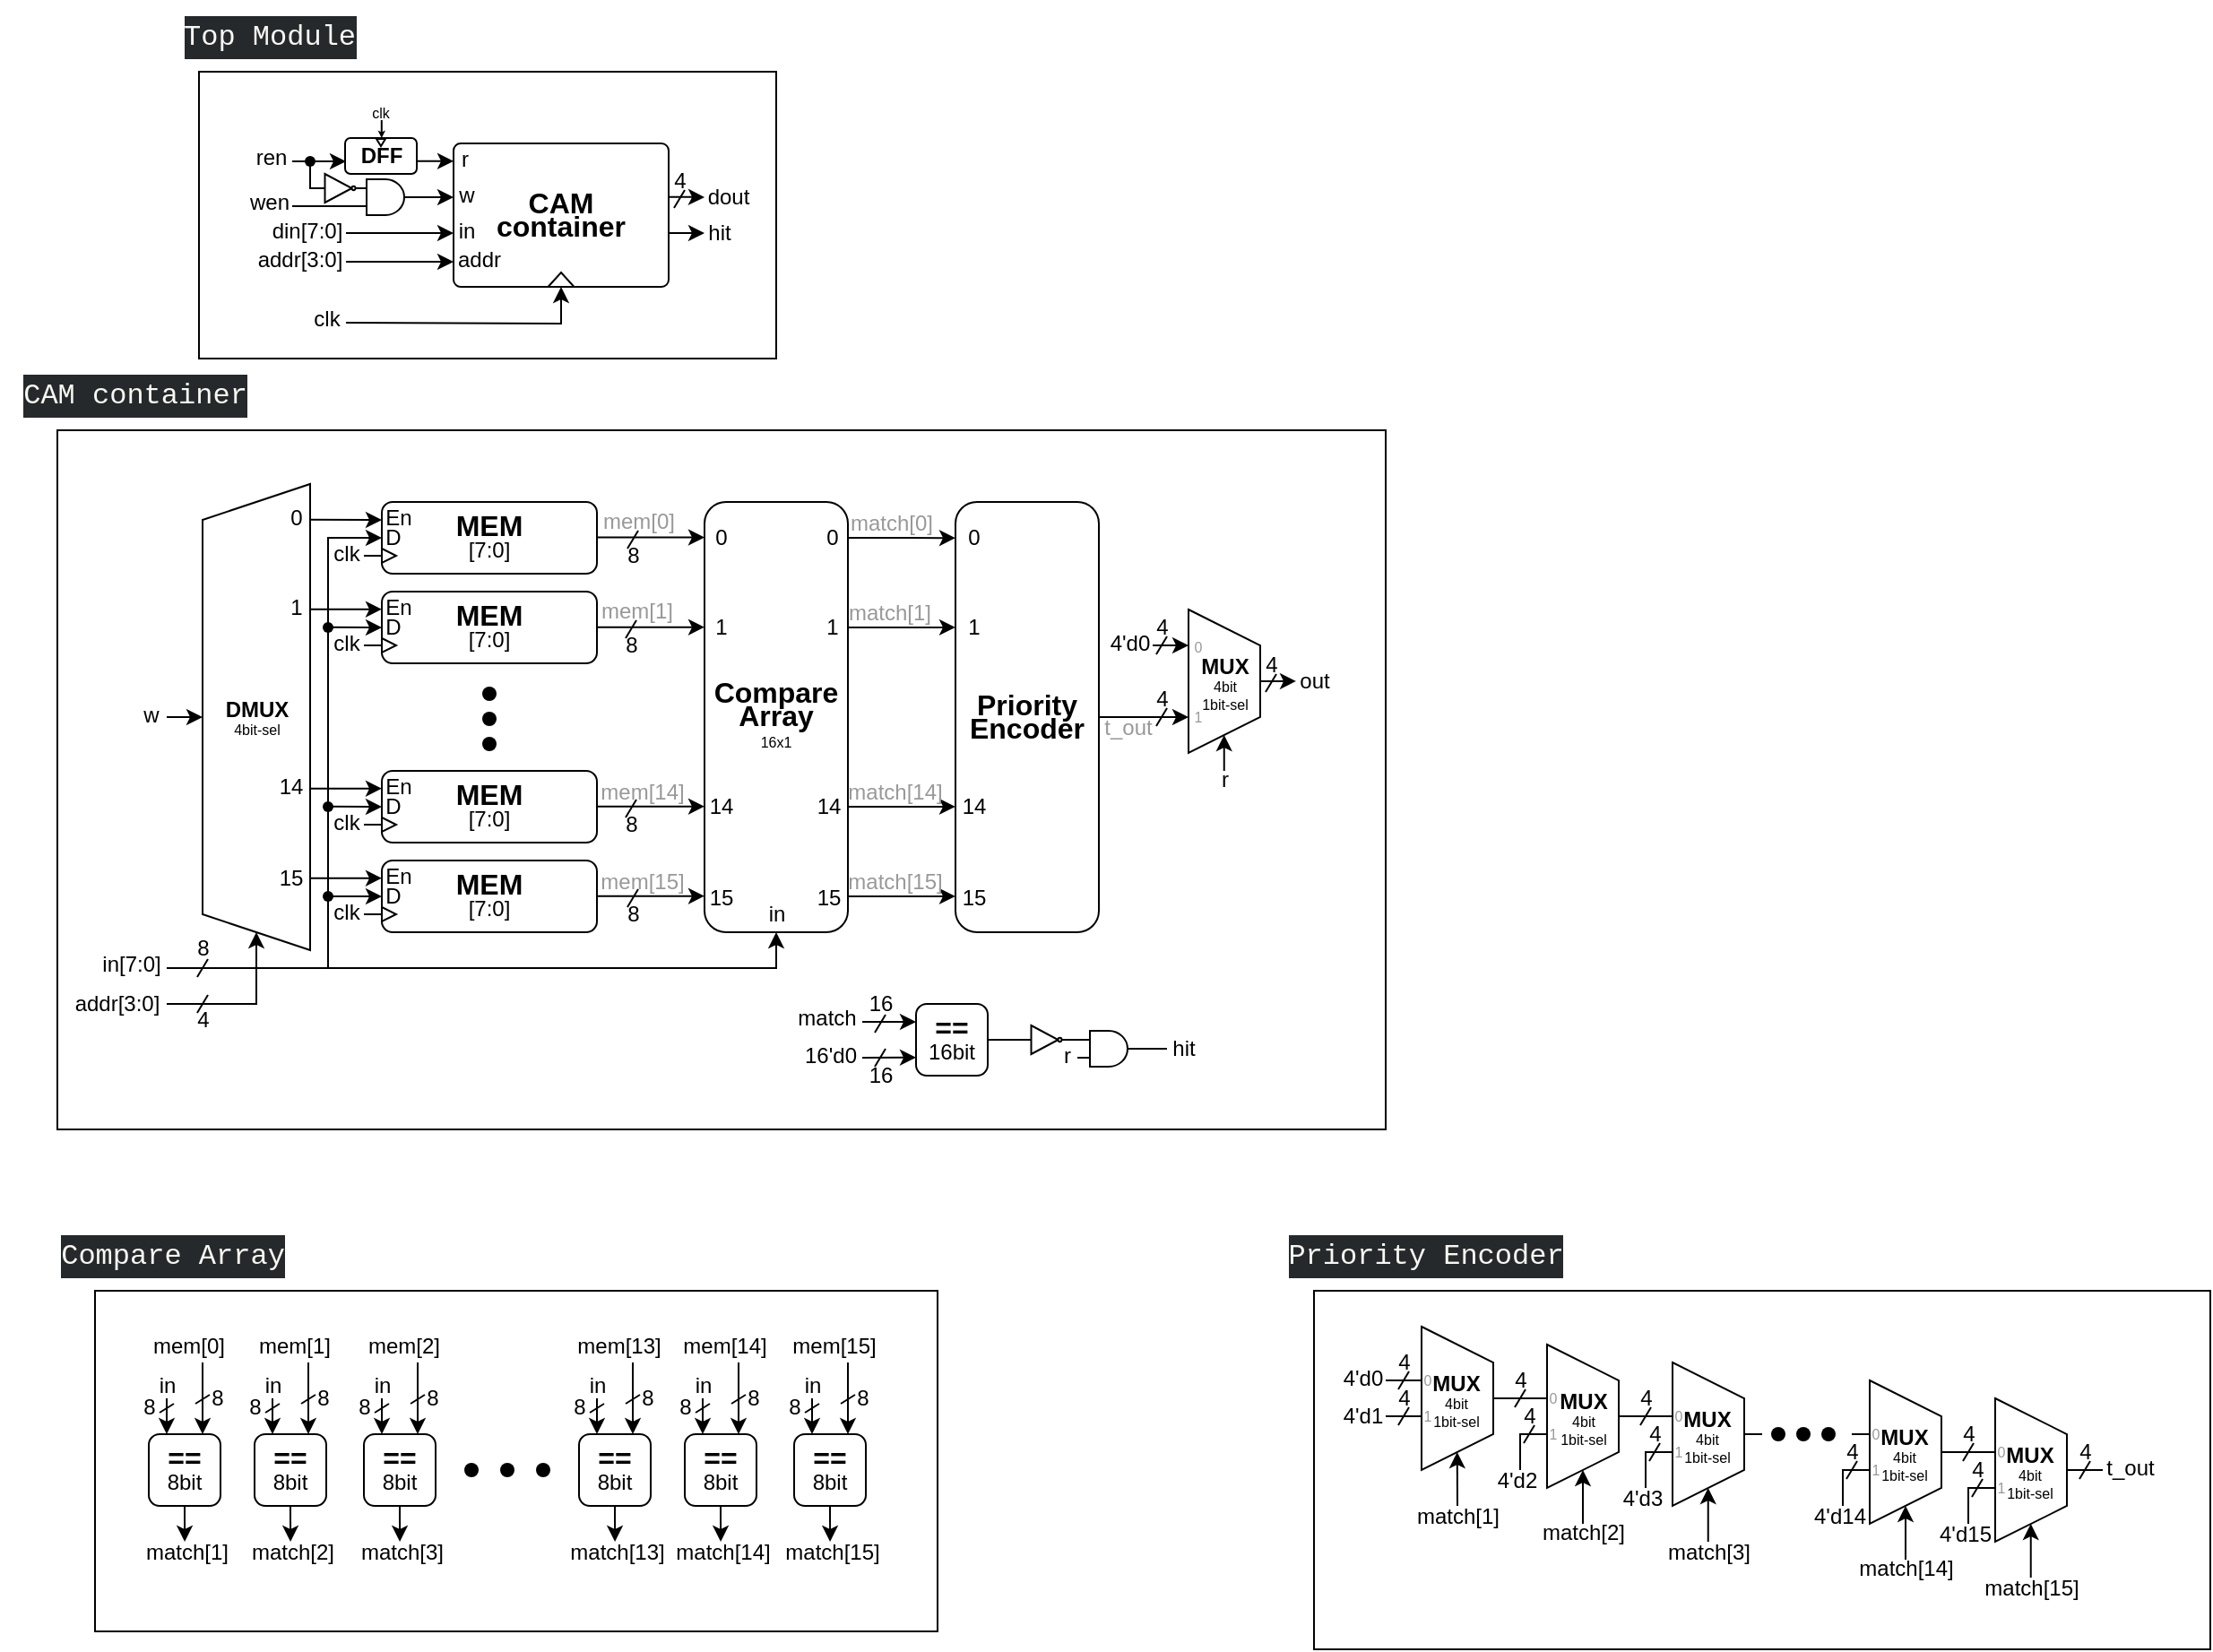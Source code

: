 <mxfile version="24.7.17">
  <diagram name="Page-1" id="tBIAlemMxgHySIvlNtww">
    <mxGraphModel dx="1080" dy="782" grid="1" gridSize="10" guides="1" tooltips="1" connect="1" arrows="1" fold="1" page="1" pageScale="1" pageWidth="1920" pageHeight="1200" math="0" shadow="0">
      <root>
        <mxCell id="0" />
        <mxCell id="1" parent="0" />
        <mxCell id="Jd2PYMOuBTmMrBa2TlfO-436" value="" style="rounded=0;whiteSpace=wrap;html=1;fillColor=none;" parent="1" vertex="1">
          <mxGeometry x="800" y="720" width="500" height="200" as="geometry" />
        </mxCell>
        <mxCell id="Jd2PYMOuBTmMrBa2TlfO-394" value="" style="group" parent="1" vertex="1" connectable="0">
          <mxGeometry x="1085" y="795" width="30" height="30" as="geometry" />
        </mxCell>
        <mxCell id="Jd2PYMOuBTmMrBa2TlfO-395" value="4" style="text;html=1;align=center;verticalAlign=middle;resizable=0;points=[];autosize=1;strokeColor=none;fillColor=none;" parent="Jd2PYMOuBTmMrBa2TlfO-394" vertex="1">
          <mxGeometry width="30" height="30" as="geometry" />
        </mxCell>
        <mxCell id="Jd2PYMOuBTmMrBa2TlfO-396" value="" style="endArrow=none;html=1;rounded=0;" parent="Jd2PYMOuBTmMrBa2TlfO-394" edge="1">
          <mxGeometry width="50" height="50" relative="1" as="geometry">
            <mxPoint x="12" y="30" as="sourcePoint" />
            <mxPoint x="18" y="20" as="targetPoint" />
          </mxGeometry>
        </mxCell>
        <mxCell id="Jd2PYMOuBTmMrBa2TlfO-337" value="" style="group" parent="1" vertex="1" connectable="0">
          <mxGeometry x="900" y="755" width="30" height="30" as="geometry" />
        </mxCell>
        <mxCell id="Jd2PYMOuBTmMrBa2TlfO-338" value="4" style="text;html=1;align=center;verticalAlign=middle;resizable=0;points=[];autosize=1;strokeColor=none;fillColor=none;" parent="Jd2PYMOuBTmMrBa2TlfO-337" vertex="1">
          <mxGeometry width="30" height="30" as="geometry" />
        </mxCell>
        <mxCell id="Jd2PYMOuBTmMrBa2TlfO-339" value="" style="endArrow=none;html=1;rounded=0;" parent="Jd2PYMOuBTmMrBa2TlfO-337" edge="1">
          <mxGeometry width="50" height="50" relative="1" as="geometry">
            <mxPoint x="12" y="30" as="sourcePoint" />
            <mxPoint x="18" y="20" as="targetPoint" />
          </mxGeometry>
        </mxCell>
        <mxCell id="Jd2PYMOuBTmMrBa2TlfO-326" value="" style="group" parent="1" vertex="1" connectable="0">
          <mxGeometry x="835" y="765" width="30" height="30" as="geometry" />
        </mxCell>
        <mxCell id="Jd2PYMOuBTmMrBa2TlfO-327" value="4" style="text;html=1;align=center;verticalAlign=middle;resizable=0;points=[];autosize=1;strokeColor=none;fillColor=none;" parent="Jd2PYMOuBTmMrBa2TlfO-326" vertex="1">
          <mxGeometry width="30" height="30" as="geometry" />
        </mxCell>
        <mxCell id="Jd2PYMOuBTmMrBa2TlfO-328" value="" style="endArrow=none;html=1;rounded=0;" parent="Jd2PYMOuBTmMrBa2TlfO-326" edge="1">
          <mxGeometry width="50" height="50" relative="1" as="geometry">
            <mxPoint x="12" y="30" as="sourcePoint" />
            <mxPoint x="18" y="20" as="targetPoint" />
          </mxGeometry>
        </mxCell>
        <mxCell id="Jd2PYMOuBTmMrBa2TlfO-329" value="" style="group" parent="1" vertex="1" connectable="0">
          <mxGeometry x="835" y="745" width="30" height="30" as="geometry" />
        </mxCell>
        <mxCell id="Jd2PYMOuBTmMrBa2TlfO-330" value="4" style="text;html=1;align=center;verticalAlign=middle;resizable=0;points=[];autosize=1;strokeColor=none;fillColor=none;" parent="Jd2PYMOuBTmMrBa2TlfO-329" vertex="1">
          <mxGeometry width="30" height="30" as="geometry" />
        </mxCell>
        <mxCell id="Jd2PYMOuBTmMrBa2TlfO-331" value="" style="endArrow=none;html=1;rounded=0;" parent="Jd2PYMOuBTmMrBa2TlfO-329" edge="1">
          <mxGeometry width="50" height="50" relative="1" as="geometry">
            <mxPoint x="12" y="30" as="sourcePoint" />
            <mxPoint x="18" y="20" as="targetPoint" />
          </mxGeometry>
        </mxCell>
        <mxCell id="Jd2PYMOuBTmMrBa2TlfO-315" value="" style="rounded=0;whiteSpace=wrap;html=1;fillColor=none;" parent="1" vertex="1">
          <mxGeometry x="120" y="720" width="470" height="190" as="geometry" />
        </mxCell>
        <mxCell id="Jd2PYMOuBTmMrBa2TlfO-217" value="" style="rounded=0;whiteSpace=wrap;html=1;fillColor=none;" parent="1" vertex="1">
          <mxGeometry x="99" y="240" width="741" height="390" as="geometry" />
        </mxCell>
        <mxCell id="Jd2PYMOuBTmMrBa2TlfO-216" value="" style="rounded=0;whiteSpace=wrap;html=1;fillColor=none;" parent="1" vertex="1">
          <mxGeometry x="178" y="40" width="322" height="160" as="geometry" />
        </mxCell>
        <mxCell id="Jd2PYMOuBTmMrBa2TlfO-126" value="mem[1]" style="text;html=1;align=center;verticalAlign=middle;resizable=0;points=[];autosize=1;strokeColor=none;fillColor=none;fontColor=#999999;" parent="1" vertex="1">
          <mxGeometry x="392" y="326" width="60" height="30" as="geometry" />
        </mxCell>
        <mxCell id="Jd2PYMOuBTmMrBa2TlfO-127" value="mem[0]" style="text;html=1;align=center;verticalAlign=middle;resizable=0;points=[];autosize=1;strokeColor=none;fillColor=none;fontColor=#999999;" parent="1" vertex="1">
          <mxGeometry x="393" y="276" width="60" height="30" as="geometry" />
        </mxCell>
        <mxCell id="Jd2PYMOuBTmMrBa2TlfO-128" value="mem[14]" style="text;html=1;align=center;verticalAlign=middle;resizable=0;points=[];autosize=1;strokeColor=none;fillColor=none;fontColor=#999999;" parent="1" vertex="1">
          <mxGeometry x="390" y="427" width="70" height="30" as="geometry" />
        </mxCell>
        <mxCell id="Jd2PYMOuBTmMrBa2TlfO-129" value="mem[15]" style="text;html=1;align=center;verticalAlign=middle;resizable=0;points=[];autosize=1;strokeColor=none;fillColor=none;fontColor=#999999;" parent="1" vertex="1">
          <mxGeometry x="390" y="477" width="70" height="30" as="geometry" />
        </mxCell>
        <mxCell id="Jd2PYMOuBTmMrBa2TlfO-32" value="clk" style="text;html=1;align=center;verticalAlign=middle;resizable=0;points=[];autosize=1;strokeColor=none;fillColor=none;" parent="1" vertex="1">
          <mxGeometry x="240" y="294" width="40" height="30" as="geometry" />
        </mxCell>
        <mxCell id="Jd2PYMOuBTmMrBa2TlfO-38" value="clk" style="text;html=1;align=center;verticalAlign=middle;resizable=0;points=[];autosize=1;strokeColor=none;fillColor=none;" parent="1" vertex="1">
          <mxGeometry x="240" y="344" width="40" height="30" as="geometry" />
        </mxCell>
        <mxCell id="Jd2PYMOuBTmMrBa2TlfO-44" value="clk" style="text;html=1;align=center;verticalAlign=middle;resizable=0;points=[];autosize=1;strokeColor=none;fillColor=none;" parent="1" vertex="1">
          <mxGeometry x="240" y="444" width="40" height="30" as="geometry" />
        </mxCell>
        <mxCell id="Jd2PYMOuBTmMrBa2TlfO-47" value="clk" style="text;html=1;align=center;verticalAlign=middle;resizable=0;points=[];autosize=1;strokeColor=none;fillColor=none;" parent="1" vertex="1">
          <mxGeometry x="240" y="494" width="40" height="30" as="geometry" />
        </mxCell>
        <mxCell id="Jd2PYMOuBTmMrBa2TlfO-2" value="&lt;p style=&quot;line-height: 0%;&quot;&gt;&lt;span style=&quot;font-size: 16px;&quot;&gt;&lt;b&gt;MEM&lt;/b&gt;&lt;/span&gt;&lt;/p&gt;&lt;p style=&quot;line-height: 0%;&quot;&gt;&lt;span style=&quot;&quot;&gt;[7:0]&lt;/span&gt;&lt;/p&gt;&lt;p&gt;&lt;/p&gt;" style="rounded=1;whiteSpace=wrap;html=1;" parent="1" vertex="1">
          <mxGeometry x="280" y="280" width="120" height="40" as="geometry" />
        </mxCell>
        <mxCell id="Jd2PYMOuBTmMrBa2TlfO-3" value="&lt;p style=&quot;line-height: 0%;&quot;&gt;&lt;span style=&quot;font-size: 16px;&quot;&gt;&lt;b&gt;MEM&lt;/b&gt;&lt;/span&gt;&lt;/p&gt;&lt;p style=&quot;line-height: 0%;&quot;&gt;&lt;span style=&quot;&quot;&gt;[7:0]&lt;/span&gt;&lt;/p&gt;&lt;p&gt;&lt;/p&gt;" style="rounded=1;whiteSpace=wrap;html=1;" parent="1" vertex="1">
          <mxGeometry x="280" y="330" width="120" height="40" as="geometry" />
        </mxCell>
        <mxCell id="Jd2PYMOuBTmMrBa2TlfO-4" value="&lt;p style=&quot;line-height: 0%;&quot;&gt;&lt;span style=&quot;font-size: 16px;&quot;&gt;&lt;b&gt;MEM&lt;/b&gt;&lt;/span&gt;&lt;/p&gt;&lt;p style=&quot;line-height: 0%;&quot;&gt;&lt;span style=&quot;&quot;&gt;[7:0]&lt;/span&gt;&lt;/p&gt;&lt;p&gt;&lt;/p&gt;" style="rounded=1;whiteSpace=wrap;html=1;" parent="1" vertex="1">
          <mxGeometry x="280" y="430" width="120" height="40" as="geometry" />
        </mxCell>
        <mxCell id="Jd2PYMOuBTmMrBa2TlfO-5" value="" style="shape=ellipse;fillColor=#000000;strokeColor=none;html=1;sketch=0;fontFamily=Helvetica;fontSize=11;fontColor=default;labelBackgroundColor=default;" parent="1" vertex="1">
          <mxGeometry x="336" y="397" width="8" height="8" as="geometry" />
        </mxCell>
        <mxCell id="Jd2PYMOuBTmMrBa2TlfO-6" value="" style="shape=ellipse;fillColor=#000000;strokeColor=none;html=1;sketch=0;fontFamily=Helvetica;fontSize=11;fontColor=default;labelBackgroundColor=default;" parent="1" vertex="1">
          <mxGeometry x="336" y="411" width="8" height="8" as="geometry" />
        </mxCell>
        <mxCell id="Jd2PYMOuBTmMrBa2TlfO-7" value="" style="shape=ellipse;fillColor=#000000;strokeColor=none;html=1;sketch=0;fontFamily=Helvetica;fontSize=11;fontColor=default;labelBackgroundColor=default;" parent="1" vertex="1">
          <mxGeometry x="336" y="383" width="8" height="8" as="geometry" />
        </mxCell>
        <mxCell id="Jd2PYMOuBTmMrBa2TlfO-8" value="&lt;p style=&quot;line-height: 0%;&quot;&gt;&lt;span style=&quot;font-size: 16px;&quot;&gt;&lt;b&gt;MEM&lt;/b&gt;&lt;/span&gt;&lt;/p&gt;&lt;p style=&quot;line-height: 0%;&quot;&gt;&lt;span style=&quot;&quot;&gt;[7:0]&lt;/span&gt;&lt;/p&gt;&lt;p&gt;&lt;/p&gt;" style="rounded=1;whiteSpace=wrap;html=1;" parent="1" vertex="1">
          <mxGeometry x="280" y="480" width="120" height="40" as="geometry" />
        </mxCell>
        <mxCell id="Jd2PYMOuBTmMrBa2TlfO-9" value="&lt;p style=&quot;line-height: 0%;&quot;&gt;&lt;span style=&quot;font-size: 16px;&quot;&gt;&lt;b&gt;Compare&lt;/b&gt;&lt;/span&gt;&lt;/p&gt;&lt;p style=&quot;line-height: 0%;&quot;&gt;&lt;span style=&quot;font-size: 16px;&quot;&gt;&lt;b&gt;Array&lt;/b&gt;&lt;/span&gt;&lt;/p&gt;&lt;p style=&quot;line-height: 0%;&quot;&gt;&lt;span style=&quot;font-size: 8px; text-wrap: nowrap; background-color: initial;&quot;&gt;16x1&lt;/span&gt;&lt;br&gt;&lt;/p&gt;&lt;p&gt;&lt;/p&gt;" style="rounded=1;whiteSpace=wrap;html=1;" parent="1" vertex="1">
          <mxGeometry x="460" y="280" width="80" height="240" as="geometry" />
        </mxCell>
        <mxCell id="Jd2PYMOuBTmMrBa2TlfO-135" style="edgeStyle=orthogonalEdgeStyle;rounded=0;orthogonalLoop=1;jettySize=auto;html=1;exitX=1;exitY=0.5;exitDx=0;exitDy=0;entryX=0.75;entryY=1;entryDx=0;entryDy=0;" parent="1" source="Jd2PYMOuBTmMrBa2TlfO-10" target="Jd2PYMOuBTmMrBa2TlfO-184" edge="1">
          <mxGeometry relative="1" as="geometry">
            <mxPoint x="710" y="400" as="targetPoint" />
          </mxGeometry>
        </mxCell>
        <mxCell id="Jd2PYMOuBTmMrBa2TlfO-10" value="&lt;p style=&quot;line-height: 0%;&quot;&gt;&lt;span style=&quot;font-size: 16px;&quot;&gt;&lt;b&gt;Priority&lt;/b&gt;&lt;/span&gt;&lt;/p&gt;&lt;p style=&quot;line-height: 0%;&quot;&gt;&lt;span style=&quot;font-size: 16px;&quot;&gt;&lt;b&gt;Encoder&lt;/b&gt;&lt;/span&gt;&lt;/p&gt;&lt;p&gt;&lt;/p&gt;" style="rounded=1;whiteSpace=wrap;html=1;" parent="1" vertex="1">
          <mxGeometry x="600" y="280" width="80" height="240" as="geometry" />
        </mxCell>
        <mxCell id="Jd2PYMOuBTmMrBa2TlfO-11" value="" style="shape=trapezoid;perimeter=trapezoidPerimeter;whiteSpace=wrap;html=1;fixedSize=1;rotation=-90;" parent="1" vertex="1">
          <mxGeometry x="80" y="370" width="260" height="60" as="geometry" />
        </mxCell>
        <mxCell id="Jd2PYMOuBTmMrBa2TlfO-12" value="" style="endArrow=classic;html=1;rounded=0;exitX=0.885;exitY=1;exitDx=0;exitDy=0;exitPerimeter=0;" parent="1" edge="1">
          <mxGeometry width="50" height="50" relative="1" as="geometry">
            <mxPoint x="240" y="289.9" as="sourcePoint" />
            <mxPoint x="280" y="290" as="targetPoint" />
          </mxGeometry>
        </mxCell>
        <mxCell id="Jd2PYMOuBTmMrBa2TlfO-13" value="" style="endArrow=classic;html=1;rounded=0;exitX=0.885;exitY=1;exitDx=0;exitDy=0;exitPerimeter=0;" parent="1" edge="1">
          <mxGeometry width="50" height="50" relative="1" as="geometry">
            <mxPoint x="240" y="339.84" as="sourcePoint" />
            <mxPoint x="280" y="339.84" as="targetPoint" />
          </mxGeometry>
        </mxCell>
        <mxCell id="Jd2PYMOuBTmMrBa2TlfO-14" value="" style="endArrow=classic;html=1;rounded=0;exitX=0.885;exitY=1;exitDx=0;exitDy=0;exitPerimeter=0;" parent="1" edge="1">
          <mxGeometry width="50" height="50" relative="1" as="geometry">
            <mxPoint x="240" y="439.84" as="sourcePoint" />
            <mxPoint x="280" y="439.84" as="targetPoint" />
          </mxGeometry>
        </mxCell>
        <mxCell id="Jd2PYMOuBTmMrBa2TlfO-15" value="" style="endArrow=classic;html=1;rounded=0;exitX=0.885;exitY=1;exitDx=0;exitDy=0;exitPerimeter=0;" parent="1" edge="1">
          <mxGeometry width="50" height="50" relative="1" as="geometry">
            <mxPoint x="240" y="489.84" as="sourcePoint" />
            <mxPoint x="280" y="489.84" as="targetPoint" />
          </mxGeometry>
        </mxCell>
        <mxCell id="Jd2PYMOuBTmMrBa2TlfO-16" value="&lt;b&gt;DMUX&lt;/b&gt;&lt;div style=&quot;font-size: 8px;&quot;&gt;&lt;font style=&quot;font-size: 8px;&quot;&gt;4bit-sel&lt;/font&gt;&lt;/div&gt;" style="text;html=1;align=center;verticalAlign=middle;resizable=0;points=[];autosize=1;strokeColor=none;fillColor=none;" parent="1" vertex="1">
          <mxGeometry x="180" y="380" width="60" height="40" as="geometry" />
        </mxCell>
        <mxCell id="Jd2PYMOuBTmMrBa2TlfO-17" value="" style="endArrow=classic;html=1;rounded=0;edgeStyle=orthogonalEdgeStyle;" parent="1" target="Jd2PYMOuBTmMrBa2TlfO-11" edge="1">
          <mxGeometry width="50" height="50" relative="1" as="geometry">
            <mxPoint x="160" y="560" as="sourcePoint" />
            <mxPoint x="210" y="550" as="targetPoint" />
            <Array as="points">
              <mxPoint x="210" y="560" />
            </Array>
          </mxGeometry>
        </mxCell>
        <mxCell id="Jd2PYMOuBTmMrBa2TlfO-18" value="addr[3:0]" style="text;html=1;align=center;verticalAlign=middle;resizable=0;points=[];autosize=1;strokeColor=none;fillColor=none;" parent="1" vertex="1">
          <mxGeometry x="97" y="545" width="70" height="30" as="geometry" />
        </mxCell>
        <mxCell id="Jd2PYMOuBTmMrBa2TlfO-19" value="" style="endArrow=classic;html=1;rounded=0;" parent="1" edge="1">
          <mxGeometry width="50" height="50" relative="1" as="geometry">
            <mxPoint x="160" y="400" as="sourcePoint" />
            <mxPoint x="180" y="400" as="targetPoint" />
          </mxGeometry>
        </mxCell>
        <mxCell id="Jd2PYMOuBTmMrBa2TlfO-21" value="" style="endArrow=classic;html=1;rounded=0;edgeStyle=orthogonalEdgeStyle;" parent="1" edge="1">
          <mxGeometry width="50" height="50" relative="1" as="geometry">
            <mxPoint x="160" y="540" as="sourcePoint" />
            <mxPoint x="500" y="520" as="targetPoint" />
            <Array as="points">
              <mxPoint x="500" y="540" />
              <mxPoint x="500" y="530" />
            </Array>
          </mxGeometry>
        </mxCell>
        <mxCell id="Jd2PYMOuBTmMrBa2TlfO-30" value="" style="endArrow=none;html=1;rounded=0;" parent="1" edge="1">
          <mxGeometry width="50" height="50" relative="1" as="geometry">
            <mxPoint x="270" y="310" as="sourcePoint" />
            <mxPoint x="280" y="310" as="targetPoint" />
          </mxGeometry>
        </mxCell>
        <mxCell id="Jd2PYMOuBTmMrBa2TlfO-31" value="" style="triangle;whiteSpace=wrap;html=1;" parent="1" vertex="1">
          <mxGeometry x="280" y="306" width="8" height="8" as="geometry" />
        </mxCell>
        <mxCell id="Jd2PYMOuBTmMrBa2TlfO-36" value="" style="endArrow=none;html=1;rounded=0;" parent="1" edge="1">
          <mxGeometry width="50" height="50" relative="1" as="geometry">
            <mxPoint x="270" y="360" as="sourcePoint" />
            <mxPoint x="280" y="360" as="targetPoint" />
          </mxGeometry>
        </mxCell>
        <mxCell id="Jd2PYMOuBTmMrBa2TlfO-37" value="" style="triangle;whiteSpace=wrap;html=1;" parent="1" vertex="1">
          <mxGeometry x="280" y="356" width="8" height="8" as="geometry" />
        </mxCell>
        <mxCell id="Jd2PYMOuBTmMrBa2TlfO-42" value="" style="endArrow=none;html=1;rounded=0;" parent="1" edge="1">
          <mxGeometry width="50" height="50" relative="1" as="geometry">
            <mxPoint x="270" y="460" as="sourcePoint" />
            <mxPoint x="280" y="460" as="targetPoint" />
          </mxGeometry>
        </mxCell>
        <mxCell id="Jd2PYMOuBTmMrBa2TlfO-43" value="" style="triangle;whiteSpace=wrap;html=1;" parent="1" vertex="1">
          <mxGeometry x="280" y="456" width="8" height="8" as="geometry" />
        </mxCell>
        <mxCell id="Jd2PYMOuBTmMrBa2TlfO-45" value="" style="endArrow=none;html=1;rounded=0;" parent="1" edge="1">
          <mxGeometry width="50" height="50" relative="1" as="geometry">
            <mxPoint x="270" y="510" as="sourcePoint" />
            <mxPoint x="280" y="510" as="targetPoint" />
          </mxGeometry>
        </mxCell>
        <mxCell id="Jd2PYMOuBTmMrBa2TlfO-46" value="" style="triangle;whiteSpace=wrap;html=1;" parent="1" vertex="1">
          <mxGeometry x="280" y="506" width="8" height="8" as="geometry" />
        </mxCell>
        <mxCell id="Jd2PYMOuBTmMrBa2TlfO-48" value="" style="endArrow=classic;html=1;rounded=0;edgeStyle=orthogonalEdgeStyle;" parent="1" edge="1">
          <mxGeometry width="50" height="50" relative="1" as="geometry">
            <mxPoint x="250" y="540" as="sourcePoint" />
            <mxPoint x="280" y="300" as="targetPoint" />
            <Array as="points">
              <mxPoint x="250" y="380" />
              <mxPoint x="250" y="380" />
            </Array>
          </mxGeometry>
        </mxCell>
        <mxCell id="Jd2PYMOuBTmMrBa2TlfO-54" value="in[7:0]" style="text;html=1;align=center;verticalAlign=middle;resizable=0;points=[];autosize=1;strokeColor=none;fillColor=none;" parent="1" vertex="1">
          <mxGeometry x="110" y="523" width="60" height="30" as="geometry" />
        </mxCell>
        <mxCell id="Jd2PYMOuBTmMrBa2TlfO-55" value="" style="group" parent="1" vertex="1" connectable="0">
          <mxGeometry x="165" y="514" width="30" height="31" as="geometry" />
        </mxCell>
        <mxCell id="Jd2PYMOuBTmMrBa2TlfO-56" value="" style="endArrow=none;html=1;rounded=0;" parent="Jd2PYMOuBTmMrBa2TlfO-55" edge="1">
          <mxGeometry width="50" height="50" relative="1" as="geometry">
            <mxPoint x="12" y="31" as="sourcePoint" />
            <mxPoint x="18" y="21" as="targetPoint" />
          </mxGeometry>
        </mxCell>
        <mxCell id="Jd2PYMOuBTmMrBa2TlfO-57" value="8" style="text;html=1;align=center;verticalAlign=middle;resizable=0;points=[];autosize=1;strokeColor=none;fillColor=none;" parent="Jd2PYMOuBTmMrBa2TlfO-55" vertex="1">
          <mxGeometry width="30" height="30" as="geometry" />
        </mxCell>
        <mxCell id="Jd2PYMOuBTmMrBa2TlfO-58" value="" style="endArrow=classic;html=1;rounded=0;exitX=0.885;exitY=1;exitDx=0;exitDy=0;exitPerimeter=0;" parent="1" edge="1">
          <mxGeometry width="50" height="50" relative="1" as="geometry">
            <mxPoint x="250" y="349.84" as="sourcePoint" />
            <mxPoint x="280" y="350" as="targetPoint" />
          </mxGeometry>
        </mxCell>
        <mxCell id="Jd2PYMOuBTmMrBa2TlfO-59" value="" style="endArrow=classic;html=1;rounded=0;exitX=0.885;exitY=1;exitDx=0;exitDy=0;exitPerimeter=0;" parent="1" edge="1">
          <mxGeometry width="50" height="50" relative="1" as="geometry">
            <mxPoint x="250" y="449.92" as="sourcePoint" />
            <mxPoint x="280" y="450" as="targetPoint" />
          </mxGeometry>
        </mxCell>
        <mxCell id="Jd2PYMOuBTmMrBa2TlfO-60" value="" style="endArrow=classic;html=1;rounded=0;exitX=0.885;exitY=1;exitDx=0;exitDy=0;exitPerimeter=0;" parent="1" edge="1">
          <mxGeometry width="50" height="50" relative="1" as="geometry">
            <mxPoint x="250" y="500" as="sourcePoint" />
            <mxPoint x="280" y="500" as="targetPoint" />
          </mxGeometry>
        </mxCell>
        <mxCell id="Jd2PYMOuBTmMrBa2TlfO-61" value="" style="shape=ellipse;fillColor=#000000;strokeColor=none;html=1;sketch=0;fontFamily=Helvetica;fontSize=11;fontColor=default;labelBackgroundColor=default;" parent="1" vertex="1">
          <mxGeometry x="247" y="497" width="6" height="6" as="geometry" />
        </mxCell>
        <mxCell id="Jd2PYMOuBTmMrBa2TlfO-62" value="" style="shape=ellipse;fillColor=#000000;strokeColor=none;html=1;sketch=0;fontFamily=Helvetica;fontSize=11;fontColor=default;labelBackgroundColor=default;" parent="1" vertex="1">
          <mxGeometry x="247" y="447" width="6" height="6" as="geometry" />
        </mxCell>
        <mxCell id="Jd2PYMOuBTmMrBa2TlfO-63" value="" style="shape=ellipse;fillColor=#000000;strokeColor=none;html=1;sketch=0;fontFamily=Helvetica;fontSize=11;fontColor=default;labelBackgroundColor=default;" parent="1" vertex="1">
          <mxGeometry x="247" y="347" width="6" height="6" as="geometry" />
        </mxCell>
        <mxCell id="Jd2PYMOuBTmMrBa2TlfO-64" value="D" style="text;html=1;align=center;verticalAlign=middle;resizable=0;points=[];autosize=1;strokeColor=none;fillColor=none;" parent="1" vertex="1">
          <mxGeometry x="271" y="485" width="30" height="30" as="geometry" />
        </mxCell>
        <mxCell id="Jd2PYMOuBTmMrBa2TlfO-65" value="En" style="text;html=1;align=center;verticalAlign=middle;resizable=0;points=[];autosize=1;strokeColor=none;fillColor=none;" parent="1" vertex="1">
          <mxGeometry x="269" y="474" width="40" height="30" as="geometry" />
        </mxCell>
        <mxCell id="Jd2PYMOuBTmMrBa2TlfO-66" value="D" style="text;html=1;align=center;verticalAlign=middle;resizable=0;points=[];autosize=1;strokeColor=none;fillColor=none;" parent="1" vertex="1">
          <mxGeometry x="271" y="435" width="30" height="30" as="geometry" />
        </mxCell>
        <mxCell id="Jd2PYMOuBTmMrBa2TlfO-67" value="En" style="text;html=1;align=center;verticalAlign=middle;resizable=0;points=[];autosize=1;strokeColor=none;fillColor=none;" parent="1" vertex="1">
          <mxGeometry x="269" y="424" width="40" height="30" as="geometry" />
        </mxCell>
        <mxCell id="Jd2PYMOuBTmMrBa2TlfO-68" value="D" style="text;html=1;align=center;verticalAlign=middle;resizable=0;points=[];autosize=1;strokeColor=none;fillColor=none;" parent="1" vertex="1">
          <mxGeometry x="271" y="335" width="30" height="30" as="geometry" />
        </mxCell>
        <mxCell id="Jd2PYMOuBTmMrBa2TlfO-69" value="En" style="text;html=1;align=center;verticalAlign=middle;resizable=0;points=[];autosize=1;strokeColor=none;fillColor=none;" parent="1" vertex="1">
          <mxGeometry x="269" y="324" width="40" height="30" as="geometry" />
        </mxCell>
        <mxCell id="Jd2PYMOuBTmMrBa2TlfO-70" value="D" style="text;html=1;align=center;verticalAlign=middle;resizable=0;points=[];autosize=1;strokeColor=none;fillColor=none;" parent="1" vertex="1">
          <mxGeometry x="271" y="285" width="30" height="30" as="geometry" />
        </mxCell>
        <mxCell id="Jd2PYMOuBTmMrBa2TlfO-71" value="En" style="text;html=1;align=center;verticalAlign=middle;resizable=0;points=[];autosize=1;strokeColor=none;fillColor=none;" parent="1" vertex="1">
          <mxGeometry x="269" y="274" width="40" height="30" as="geometry" />
        </mxCell>
        <mxCell id="Jd2PYMOuBTmMrBa2TlfO-73" value="" style="endArrow=classic;html=1;rounded=0;" parent="1" edge="1">
          <mxGeometry width="50" height="50" relative="1" as="geometry">
            <mxPoint x="400" y="299.75" as="sourcePoint" />
            <mxPoint x="460" y="299.75" as="targetPoint" />
          </mxGeometry>
        </mxCell>
        <mxCell id="Jd2PYMOuBTmMrBa2TlfO-74" value="" style="endArrow=classic;html=1;rounded=0;exitX=0.885;exitY=1;exitDx=0;exitDy=0;exitPerimeter=0;" parent="1" edge="1">
          <mxGeometry width="50" height="50" relative="1" as="geometry">
            <mxPoint x="400" y="349.86" as="sourcePoint" />
            <mxPoint x="460" y="349.86" as="targetPoint" />
          </mxGeometry>
        </mxCell>
        <mxCell id="Jd2PYMOuBTmMrBa2TlfO-75" value="" style="endArrow=classic;html=1;rounded=0;exitX=0.885;exitY=1;exitDx=0;exitDy=0;exitPerimeter=0;" parent="1" edge="1">
          <mxGeometry width="50" height="50" relative="1" as="geometry">
            <mxPoint x="400" y="449.86" as="sourcePoint" />
            <mxPoint x="460" y="449.86" as="targetPoint" />
          </mxGeometry>
        </mxCell>
        <mxCell id="Jd2PYMOuBTmMrBa2TlfO-76" value="" style="endArrow=classic;html=1;rounded=0;exitX=0.885;exitY=1;exitDx=0;exitDy=0;exitPerimeter=0;" parent="1" edge="1">
          <mxGeometry width="50" height="50" relative="1" as="geometry">
            <mxPoint x="400" y="499.86" as="sourcePoint" />
            <mxPoint x="460" y="499.86" as="targetPoint" />
          </mxGeometry>
        </mxCell>
        <mxCell id="Jd2PYMOuBTmMrBa2TlfO-77" value="" style="endArrow=classic;html=1;rounded=0;exitX=0.885;exitY=1;exitDx=0;exitDy=0;exitPerimeter=0;" parent="1" edge="1">
          <mxGeometry width="50" height="50" relative="1" as="geometry">
            <mxPoint x="540" y="300" as="sourcePoint" />
            <mxPoint x="600" y="300.1" as="targetPoint" />
          </mxGeometry>
        </mxCell>
        <mxCell id="Jd2PYMOuBTmMrBa2TlfO-78" value="" style="endArrow=classic;html=1;rounded=0;exitX=0.885;exitY=1;exitDx=0;exitDy=0;exitPerimeter=0;" parent="1" edge="1">
          <mxGeometry width="50" height="50" relative="1" as="geometry">
            <mxPoint x="540" y="349.94" as="sourcePoint" />
            <mxPoint x="600" y="349.94" as="targetPoint" />
          </mxGeometry>
        </mxCell>
        <mxCell id="Jd2PYMOuBTmMrBa2TlfO-79" value="" style="endArrow=classic;html=1;rounded=0;exitX=0.885;exitY=1;exitDx=0;exitDy=0;exitPerimeter=0;" parent="1" edge="1">
          <mxGeometry width="50" height="50" relative="1" as="geometry">
            <mxPoint x="540" y="449.94" as="sourcePoint" />
            <mxPoint x="600" y="449.94" as="targetPoint" />
          </mxGeometry>
        </mxCell>
        <mxCell id="Jd2PYMOuBTmMrBa2TlfO-80" value="" style="endArrow=classic;html=1;rounded=0;exitX=0.885;exitY=1;exitDx=0;exitDy=0;exitPerimeter=0;" parent="1" edge="1">
          <mxGeometry width="50" height="50" relative="1" as="geometry">
            <mxPoint x="540" y="499.94" as="sourcePoint" />
            <mxPoint x="600" y="499.94" as="targetPoint" />
          </mxGeometry>
        </mxCell>
        <mxCell id="Jd2PYMOuBTmMrBa2TlfO-89" value="&lt;p style=&quot;line-height: 0px;&quot;&gt;&lt;span style=&quot;font-size: 16px;&quot;&gt;&lt;b&gt;CAM&lt;/b&gt;&lt;/span&gt;&lt;/p&gt;&lt;p style=&quot;line-height: 0px;&quot;&gt;&lt;span style=&quot;font-size: 16px;&quot;&gt;&lt;b&gt;container&lt;/b&gt;&lt;/span&gt;&lt;/p&gt;" style="rounded=1;whiteSpace=wrap;html=1;arcSize=5;" parent="1" vertex="1">
          <mxGeometry x="320" y="80" width="120" height="80" as="geometry" />
        </mxCell>
        <mxCell id="Jd2PYMOuBTmMrBa2TlfO-93" value="" style="endArrow=classic;html=1;rounded=0;endFill=1;edgeStyle=orthogonalEdgeStyle;entryX=0;entryY=0.5;entryDx=0;entryDy=0;" parent="1" target="Jd2PYMOuBTmMrBa2TlfO-94" edge="1">
          <mxGeometry width="50" height="50" relative="1" as="geometry">
            <mxPoint x="260" y="180" as="sourcePoint" />
            <mxPoint x="380" y="170" as="targetPoint" />
          </mxGeometry>
        </mxCell>
        <mxCell id="Jd2PYMOuBTmMrBa2TlfO-94" value="" style="triangle;whiteSpace=wrap;html=1;rotation=-90;" parent="1" vertex="1">
          <mxGeometry x="376" y="148.75" width="8" height="14.5" as="geometry" />
        </mxCell>
        <mxCell id="Jd2PYMOuBTmMrBa2TlfO-99" value="" style="endArrow=classic;html=1;rounded=0;endFill=1;" parent="1" edge="1">
          <mxGeometry width="50" height="50" relative="1" as="geometry">
            <mxPoint x="260" y="146" as="sourcePoint" />
            <mxPoint x="320" y="146" as="targetPoint" />
          </mxGeometry>
        </mxCell>
        <mxCell id="Jd2PYMOuBTmMrBa2TlfO-100" value="" style="endArrow=classic;html=1;rounded=0;endFill=1;" parent="1" edge="1">
          <mxGeometry width="50" height="50" relative="1" as="geometry">
            <mxPoint x="260" y="130" as="sourcePoint" />
            <mxPoint x="320" y="130" as="targetPoint" />
          </mxGeometry>
        </mxCell>
        <mxCell id="Jd2PYMOuBTmMrBa2TlfO-101" style="edgeStyle=orthogonalEdgeStyle;rounded=0;orthogonalLoop=1;jettySize=auto;html=1;exitX=0;exitY=0.25;exitDx=0;exitDy=0;exitPerimeter=0;endArrow=none;endFill=0;" parent="1" edge="1">
          <mxGeometry relative="1" as="geometry">
            <mxPoint x="230" y="115" as="targetPoint" />
            <mxPoint x="264.5" y="115" as="sourcePoint" />
          </mxGeometry>
        </mxCell>
        <mxCell id="Jd2PYMOuBTmMrBa2TlfO-102" value="" style="verticalLabelPosition=bottom;shadow=0;dashed=0;align=center;html=1;verticalAlign=top;shape=mxgraph.electrical.logic_gates.logic_gate;operation=and;rotation=0;" parent="1" vertex="1">
          <mxGeometry x="264.5" y="100" width="35" height="20" as="geometry" />
        </mxCell>
        <mxCell id="Jd2PYMOuBTmMrBa2TlfO-105" style="edgeStyle=orthogonalEdgeStyle;rounded=0;orthogonalLoop=1;jettySize=auto;html=1;exitX=0;exitY=0.5;exitDx=0;exitDy=0;exitPerimeter=0;endArrow=none;endFill=0;" parent="1" source="Jd2PYMOuBTmMrBa2TlfO-103" edge="1">
          <mxGeometry relative="1" as="geometry">
            <mxPoint x="240" y="90" as="targetPoint" />
          </mxGeometry>
        </mxCell>
        <mxCell id="Jd2PYMOuBTmMrBa2TlfO-103" value="" style="verticalLabelPosition=bottom;shadow=0;dashed=0;align=center;html=1;verticalAlign=top;shape=mxgraph.electrical.logic_gates.inverter_2;rotation=0;" parent="1" vertex="1">
          <mxGeometry x="244" y="97" width="25" height="16" as="geometry" />
        </mxCell>
        <mxCell id="Jd2PYMOuBTmMrBa2TlfO-104" style="edgeStyle=orthogonalEdgeStyle;rounded=0;orthogonalLoop=1;jettySize=auto;html=1;exitX=1;exitY=0.5;exitDx=0;exitDy=0;exitPerimeter=0;entryX=0;entryY=0.126;entryDx=0;entryDy=0;entryPerimeter=0;" parent="1" source="Jd2PYMOuBTmMrBa2TlfO-102" edge="1">
          <mxGeometry relative="1" as="geometry">
            <mxPoint x="320" y="110.08" as="targetPoint" />
          </mxGeometry>
        </mxCell>
        <mxCell id="Jd2PYMOuBTmMrBa2TlfO-106" style="edgeStyle=orthogonalEdgeStyle;rounded=0;orthogonalLoop=1;jettySize=auto;html=1;endArrow=none;endFill=0;startArrow=classic;startFill=1;" parent="1" edge="1">
          <mxGeometry relative="1" as="geometry">
            <mxPoint x="230" y="90" as="targetPoint" />
            <mxPoint x="260" y="90" as="sourcePoint" />
          </mxGeometry>
        </mxCell>
        <mxCell id="Jd2PYMOuBTmMrBa2TlfO-107" value="" style="shape=ellipse;fillColor=#000000;strokeColor=none;html=1;sketch=0;fontFamily=Helvetica;fontSize=11;fontColor=default;labelBackgroundColor=default;" parent="1" vertex="1">
          <mxGeometry x="237" y="87" width="6" height="6" as="geometry" />
        </mxCell>
        <mxCell id="Jd2PYMOuBTmMrBa2TlfO-109" value="w" style="text;html=1;align=center;verticalAlign=middle;resizable=0;points=[];autosize=1;strokeColor=none;fillColor=none;" parent="1" vertex="1">
          <mxGeometry x="136" y="384" width="30" height="30" as="geometry" />
        </mxCell>
        <mxCell id="Jd2PYMOuBTmMrBa2TlfO-110" value="0" style="text;html=1;align=center;verticalAlign=middle;resizable=0;points=[];autosize=1;strokeColor=none;fillColor=none;" parent="1" vertex="1">
          <mxGeometry x="217" y="274" width="30" height="30" as="geometry" />
        </mxCell>
        <mxCell id="Jd2PYMOuBTmMrBa2TlfO-111" value="1" style="text;html=1;align=center;verticalAlign=middle;resizable=0;points=[];autosize=1;strokeColor=none;fillColor=none;" parent="1" vertex="1">
          <mxGeometry x="217" y="324" width="30" height="30" as="geometry" />
        </mxCell>
        <mxCell id="Jd2PYMOuBTmMrBa2TlfO-112" value="14" style="text;html=1;align=center;verticalAlign=middle;resizable=0;points=[];autosize=1;strokeColor=none;fillColor=none;" parent="1" vertex="1">
          <mxGeometry x="209" y="424" width="40" height="30" as="geometry" />
        </mxCell>
        <mxCell id="Jd2PYMOuBTmMrBa2TlfO-113" value="15" style="text;html=1;align=center;verticalAlign=middle;resizable=0;points=[];autosize=1;strokeColor=none;fillColor=none;" parent="1" vertex="1">
          <mxGeometry x="209" y="475" width="40" height="30" as="geometry" />
        </mxCell>
        <mxCell id="Jd2PYMOuBTmMrBa2TlfO-114" value="0" style="text;html=1;align=center;verticalAlign=middle;resizable=0;points=[];autosize=1;strokeColor=none;fillColor=none;" parent="1" vertex="1">
          <mxGeometry x="454" y="285" width="30" height="30" as="geometry" />
        </mxCell>
        <mxCell id="Jd2PYMOuBTmMrBa2TlfO-115" value="1" style="text;html=1;align=center;verticalAlign=middle;resizable=0;points=[];autosize=1;strokeColor=none;fillColor=none;" parent="1" vertex="1">
          <mxGeometry x="454" y="335" width="30" height="30" as="geometry" />
        </mxCell>
        <mxCell id="Jd2PYMOuBTmMrBa2TlfO-116" value="14" style="text;html=1;align=center;verticalAlign=middle;resizable=0;points=[];autosize=1;strokeColor=none;fillColor=none;" parent="1" vertex="1">
          <mxGeometry x="449" y="435" width="40" height="30" as="geometry" />
        </mxCell>
        <mxCell id="Jd2PYMOuBTmMrBa2TlfO-117" value="15" style="text;html=1;align=center;verticalAlign=middle;resizable=0;points=[];autosize=1;strokeColor=none;fillColor=none;" parent="1" vertex="1">
          <mxGeometry x="449" y="486" width="40" height="30" as="geometry" />
        </mxCell>
        <mxCell id="Jd2PYMOuBTmMrBa2TlfO-118" value="0" style="text;html=1;align=center;verticalAlign=middle;resizable=0;points=[];autosize=1;strokeColor=none;fillColor=none;" parent="1" vertex="1">
          <mxGeometry x="516" y="284.5" width="30" height="30" as="geometry" />
        </mxCell>
        <mxCell id="Jd2PYMOuBTmMrBa2TlfO-119" value="1" style="text;html=1;align=center;verticalAlign=middle;resizable=0;points=[];autosize=1;strokeColor=none;fillColor=none;" parent="1" vertex="1">
          <mxGeometry x="516" y="334.5" width="30" height="30" as="geometry" />
        </mxCell>
        <mxCell id="Jd2PYMOuBTmMrBa2TlfO-120" value="14" style="text;html=1;align=center;verticalAlign=middle;resizable=0;points=[];autosize=1;strokeColor=none;fillColor=none;" parent="1" vertex="1">
          <mxGeometry x="509" y="434.5" width="40" height="30" as="geometry" />
        </mxCell>
        <mxCell id="Jd2PYMOuBTmMrBa2TlfO-121" value="15" style="text;html=1;align=center;verticalAlign=middle;resizable=0;points=[];autosize=1;strokeColor=none;fillColor=none;" parent="1" vertex="1">
          <mxGeometry x="509" y="485.5" width="40" height="30" as="geometry" />
        </mxCell>
        <mxCell id="Jd2PYMOuBTmMrBa2TlfO-122" value="0" style="text;html=1;align=center;verticalAlign=middle;resizable=0;points=[];autosize=1;strokeColor=none;fillColor=none;" parent="1" vertex="1">
          <mxGeometry x="595" y="285" width="30" height="30" as="geometry" />
        </mxCell>
        <mxCell id="Jd2PYMOuBTmMrBa2TlfO-123" value="1" style="text;html=1;align=center;verticalAlign=middle;resizable=0;points=[];autosize=1;strokeColor=none;fillColor=none;" parent="1" vertex="1">
          <mxGeometry x="595" y="335" width="30" height="30" as="geometry" />
        </mxCell>
        <mxCell id="Jd2PYMOuBTmMrBa2TlfO-124" value="14" style="text;html=1;align=center;verticalAlign=middle;resizable=0;points=[];autosize=1;strokeColor=none;fillColor=none;" parent="1" vertex="1">
          <mxGeometry x="590" y="435" width="40" height="30" as="geometry" />
        </mxCell>
        <mxCell id="Jd2PYMOuBTmMrBa2TlfO-125" value="15" style="text;html=1;align=center;verticalAlign=middle;resizable=0;points=[];autosize=1;strokeColor=none;fillColor=none;" parent="1" vertex="1">
          <mxGeometry x="590" y="486" width="40" height="30" as="geometry" />
        </mxCell>
        <mxCell id="Jd2PYMOuBTmMrBa2TlfO-131" value="match[1]" style="text;html=1;align=center;verticalAlign=middle;resizable=0;points=[];autosize=1;strokeColor=none;fillColor=none;fontColor=#999999;" parent="1" vertex="1">
          <mxGeometry x="528" y="327" width="70" height="30" as="geometry" />
        </mxCell>
        <mxCell id="Jd2PYMOuBTmMrBa2TlfO-132" value="match[0]" style="text;html=1;align=center;verticalAlign=middle;resizable=0;points=[];autosize=1;strokeColor=none;fillColor=none;fontColor=#999999;" parent="1" vertex="1">
          <mxGeometry x="529" y="277" width="70" height="30" as="geometry" />
        </mxCell>
        <mxCell id="Jd2PYMOuBTmMrBa2TlfO-133" value="match[14]" style="text;html=1;align=center;verticalAlign=middle;resizable=0;points=[];autosize=1;strokeColor=none;fillColor=none;fontColor=#999999;" parent="1" vertex="1">
          <mxGeometry x="526" y="427" width="80" height="30" as="geometry" />
        </mxCell>
        <mxCell id="Jd2PYMOuBTmMrBa2TlfO-134" value="match[15]" style="text;html=1;align=center;verticalAlign=middle;resizable=0;points=[];autosize=1;strokeColor=none;fillColor=none;fontColor=#999999;" parent="1" vertex="1">
          <mxGeometry x="526" y="477" width="80" height="30" as="geometry" />
        </mxCell>
        <mxCell id="Jd2PYMOuBTmMrBa2TlfO-136" value="out" style="text;html=1;align=center;verticalAlign=middle;resizable=0;points=[];autosize=1;strokeColor=none;fillColor=none;" parent="1" vertex="1">
          <mxGeometry x="780" y="365" width="40" height="30" as="geometry" />
        </mxCell>
        <mxCell id="Jd2PYMOuBTmMrBa2TlfO-137" value="match" style="text;html=1;align=center;verticalAlign=middle;resizable=0;points=[];autosize=1;strokeColor=none;fillColor=none;" parent="1" vertex="1">
          <mxGeometry x="498" y="553" width="60" height="30" as="geometry" />
        </mxCell>
        <mxCell id="Jd2PYMOuBTmMrBa2TlfO-138" value="in" style="text;html=1;align=center;verticalAlign=middle;resizable=0;points=[];autosize=1;strokeColor=none;fillColor=none;" parent="1" vertex="1">
          <mxGeometry x="485" y="495" width="30" height="30" as="geometry" />
        </mxCell>
        <mxCell id="Jd2PYMOuBTmMrBa2TlfO-139" value="16&#39;d0" style="text;html=1;align=center;verticalAlign=middle;resizable=0;points=[];autosize=1;strokeColor=none;fillColor=none;" parent="1" vertex="1">
          <mxGeometry x="505" y="574" width="50" height="30" as="geometry" />
        </mxCell>
        <mxCell id="Jd2PYMOuBTmMrBa2TlfO-140" value="&lt;p style=&quot;line-height: 0%;&quot;&gt;&lt;span style=&quot;font-size: 16px;&quot;&gt;&lt;b&gt;==&lt;/b&gt;&lt;/span&gt;&lt;/p&gt;&lt;p style=&quot;line-height: 0%;&quot;&gt;16bit&lt;/p&gt;&lt;p&gt;&lt;/p&gt;" style="rounded=1;whiteSpace=wrap;html=1;" parent="1" vertex="1">
          <mxGeometry x="578" y="560" width="40" height="40" as="geometry" />
        </mxCell>
        <mxCell id="Jd2PYMOuBTmMrBa2TlfO-141" value="" style="endArrow=classic;html=1;rounded=0;" parent="1" edge="1">
          <mxGeometry width="50" height="50" relative="1" as="geometry">
            <mxPoint x="548" y="570" as="sourcePoint" />
            <mxPoint x="578" y="570" as="targetPoint" />
          </mxGeometry>
        </mxCell>
        <mxCell id="Jd2PYMOuBTmMrBa2TlfO-142" value="" style="endArrow=classic;html=1;rounded=0;" parent="1" edge="1">
          <mxGeometry width="50" height="50" relative="1" as="geometry">
            <mxPoint x="548" y="590" as="sourcePoint" />
            <mxPoint x="578" y="589.89" as="targetPoint" />
          </mxGeometry>
        </mxCell>
        <mxCell id="Jd2PYMOuBTmMrBa2TlfO-143" value="" style="endArrow=none;html=1;rounded=0;exitX=1;exitY=0.5;exitDx=0;exitDy=0;endFill=0;" parent="1" source="Jd2PYMOuBTmMrBa2TlfO-140" edge="1">
          <mxGeometry width="50" height="50" relative="1" as="geometry">
            <mxPoint x="648" y="610" as="sourcePoint" />
            <mxPoint x="638" y="580" as="targetPoint" />
          </mxGeometry>
        </mxCell>
        <mxCell id="Jd2PYMOuBTmMrBa2TlfO-148" style="edgeStyle=orthogonalEdgeStyle;rounded=0;orthogonalLoop=1;jettySize=auto;html=1;exitX=1;exitY=0.5;exitDx=0;exitDy=0;exitPerimeter=0;endArrow=none;endFill=0;" parent="1" source="Jd2PYMOuBTmMrBa2TlfO-144" edge="1">
          <mxGeometry relative="1" as="geometry">
            <mxPoint x="718" y="585.059" as="targetPoint" />
          </mxGeometry>
        </mxCell>
        <mxCell id="Jd2PYMOuBTmMrBa2TlfO-144" value="" style="verticalLabelPosition=bottom;shadow=0;dashed=0;align=center;html=1;verticalAlign=top;shape=mxgraph.electrical.logic_gates.logic_gate;operation=and;rotation=0;" parent="1" vertex="1">
          <mxGeometry x="668" y="575" width="35" height="20" as="geometry" />
        </mxCell>
        <mxCell id="Jd2PYMOuBTmMrBa2TlfO-145" value="" style="verticalLabelPosition=bottom;shadow=0;dashed=0;align=center;html=1;verticalAlign=top;shape=mxgraph.electrical.logic_gates.inverter_2;rotation=0;" parent="1" vertex="1">
          <mxGeometry x="638" y="572" width="25" height="16" as="geometry" />
        </mxCell>
        <mxCell id="Jd2PYMOuBTmMrBa2TlfO-146" style="edgeStyle=orthogonalEdgeStyle;rounded=0;orthogonalLoop=1;jettySize=auto;html=1;exitX=1;exitY=0.5;exitDx=0;exitDy=0;exitPerimeter=0;entryX=0;entryY=0.25;entryDx=0;entryDy=0;entryPerimeter=0;endArrow=none;endFill=0;" parent="1" source="Jd2PYMOuBTmMrBa2TlfO-145" target="Jd2PYMOuBTmMrBa2TlfO-144" edge="1">
          <mxGeometry relative="1" as="geometry" />
        </mxCell>
        <mxCell id="Jd2PYMOuBTmMrBa2TlfO-147" value="r" style="text;html=1;align=center;verticalAlign=middle;resizable=0;points=[];autosize=1;strokeColor=none;fillColor=none;" parent="1" vertex="1">
          <mxGeometry x="647" y="574" width="30" height="30" as="geometry" />
        </mxCell>
        <mxCell id="Jd2PYMOuBTmMrBa2TlfO-149" value="hit" style="text;html=1;align=center;verticalAlign=middle;resizable=0;points=[];autosize=1;strokeColor=none;fillColor=none;" parent="1" vertex="1">
          <mxGeometry x="707" y="570" width="40" height="30" as="geometry" />
        </mxCell>
        <mxCell id="Jd2PYMOuBTmMrBa2TlfO-150" value="" style="group" parent="1" vertex="1" connectable="0">
          <mxGeometry x="543" y="545" width="35" height="31" as="geometry" />
        </mxCell>
        <mxCell id="Jd2PYMOuBTmMrBa2TlfO-151" value="" style="endArrow=none;html=1;rounded=0;" parent="Jd2PYMOuBTmMrBa2TlfO-150" edge="1">
          <mxGeometry width="50" height="50" relative="1" as="geometry">
            <mxPoint x="12" y="31" as="sourcePoint" />
            <mxPoint x="18" y="21" as="targetPoint" />
          </mxGeometry>
        </mxCell>
        <mxCell id="Jd2PYMOuBTmMrBa2TlfO-152" value="16" style="text;html=1;align=center;verticalAlign=middle;resizable=0;points=[];autosize=1;strokeColor=none;fillColor=none;" parent="Jd2PYMOuBTmMrBa2TlfO-150" vertex="1">
          <mxGeometry x="-5" width="40" height="30" as="geometry" />
        </mxCell>
        <mxCell id="Jd2PYMOuBTmMrBa2TlfO-153" value="" style="group" parent="1" vertex="1" connectable="0">
          <mxGeometry x="543" y="564" width="35" height="31" as="geometry" />
        </mxCell>
        <mxCell id="Jd2PYMOuBTmMrBa2TlfO-154" value="" style="endArrow=none;html=1;rounded=0;" parent="Jd2PYMOuBTmMrBa2TlfO-153" edge="1">
          <mxGeometry width="50" height="50" relative="1" as="geometry">
            <mxPoint x="12" y="31" as="sourcePoint" />
            <mxPoint x="18" y="21" as="targetPoint" />
          </mxGeometry>
        </mxCell>
        <mxCell id="Jd2PYMOuBTmMrBa2TlfO-155" value="16" style="text;html=1;align=center;verticalAlign=middle;resizable=0;points=[];autosize=1;strokeColor=none;fillColor=none;" parent="1" vertex="1">
          <mxGeometry x="538" y="585" width="40" height="30" as="geometry" />
        </mxCell>
        <mxCell id="Jd2PYMOuBTmMrBa2TlfO-157" value="" style="group" parent="1" vertex="1" connectable="0">
          <mxGeometry x="165" y="554" width="30" height="30" as="geometry" />
        </mxCell>
        <mxCell id="Jd2PYMOuBTmMrBa2TlfO-29" value="4" style="text;html=1;align=center;verticalAlign=middle;resizable=0;points=[];autosize=1;strokeColor=none;fillColor=none;" parent="Jd2PYMOuBTmMrBa2TlfO-157" vertex="1">
          <mxGeometry width="30" height="30" as="geometry" />
        </mxCell>
        <mxCell id="Jd2PYMOuBTmMrBa2TlfO-28" value="" style="endArrow=none;html=1;rounded=0;" parent="Jd2PYMOuBTmMrBa2TlfO-157" edge="1">
          <mxGeometry width="50" height="50" relative="1" as="geometry">
            <mxPoint x="12" y="11" as="sourcePoint" />
            <mxPoint x="18" y="1" as="targetPoint" />
          </mxGeometry>
        </mxCell>
        <mxCell id="Jd2PYMOuBTmMrBa2TlfO-158" value="" style="group" parent="1" vertex="1" connectable="0">
          <mxGeometry x="405" y="495" width="30" height="30" as="geometry" />
        </mxCell>
        <mxCell id="Jd2PYMOuBTmMrBa2TlfO-159" value="8" style="text;html=1;align=center;verticalAlign=middle;resizable=0;points=[];autosize=1;strokeColor=none;fillColor=none;" parent="Jd2PYMOuBTmMrBa2TlfO-158" vertex="1">
          <mxGeometry width="30" height="30" as="geometry" />
        </mxCell>
        <mxCell id="Jd2PYMOuBTmMrBa2TlfO-160" value="" style="endArrow=none;html=1;rounded=0;" parent="Jd2PYMOuBTmMrBa2TlfO-158" edge="1">
          <mxGeometry width="50" height="50" relative="1" as="geometry">
            <mxPoint x="12" y="11" as="sourcePoint" />
            <mxPoint x="18" y="1" as="targetPoint" />
          </mxGeometry>
        </mxCell>
        <mxCell id="Jd2PYMOuBTmMrBa2TlfO-161" value="" style="group" parent="1" vertex="1" connectable="0">
          <mxGeometry x="404" y="445" width="30" height="30" as="geometry" />
        </mxCell>
        <mxCell id="Jd2PYMOuBTmMrBa2TlfO-162" value="8" style="text;html=1;align=center;verticalAlign=middle;resizable=0;points=[];autosize=1;strokeColor=none;fillColor=none;" parent="Jd2PYMOuBTmMrBa2TlfO-161" vertex="1">
          <mxGeometry width="30" height="30" as="geometry" />
        </mxCell>
        <mxCell id="Jd2PYMOuBTmMrBa2TlfO-163" value="" style="endArrow=none;html=1;rounded=0;" parent="Jd2PYMOuBTmMrBa2TlfO-161" edge="1">
          <mxGeometry width="50" height="50" relative="1" as="geometry">
            <mxPoint x="12" y="11" as="sourcePoint" />
            <mxPoint x="18" y="1" as="targetPoint" />
          </mxGeometry>
        </mxCell>
        <mxCell id="Jd2PYMOuBTmMrBa2TlfO-164" value="" style="group" parent="1" vertex="1" connectable="0">
          <mxGeometry x="404" y="345" width="30" height="30" as="geometry" />
        </mxCell>
        <mxCell id="Jd2PYMOuBTmMrBa2TlfO-165" value="8" style="text;html=1;align=center;verticalAlign=middle;resizable=0;points=[];autosize=1;strokeColor=none;fillColor=none;" parent="Jd2PYMOuBTmMrBa2TlfO-164" vertex="1">
          <mxGeometry width="30" height="30" as="geometry" />
        </mxCell>
        <mxCell id="Jd2PYMOuBTmMrBa2TlfO-166" value="" style="endArrow=none;html=1;rounded=0;" parent="Jd2PYMOuBTmMrBa2TlfO-164" edge="1">
          <mxGeometry width="50" height="50" relative="1" as="geometry">
            <mxPoint x="12" y="11" as="sourcePoint" />
            <mxPoint x="18" y="1" as="targetPoint" />
          </mxGeometry>
        </mxCell>
        <mxCell id="Jd2PYMOuBTmMrBa2TlfO-167" value="" style="group" parent="1" vertex="1" connectable="0">
          <mxGeometry x="405" y="295" width="30" height="30" as="geometry" />
        </mxCell>
        <mxCell id="Jd2PYMOuBTmMrBa2TlfO-168" value="8" style="text;html=1;align=center;verticalAlign=middle;resizable=0;points=[];autosize=1;strokeColor=none;fillColor=none;" parent="Jd2PYMOuBTmMrBa2TlfO-167" vertex="1">
          <mxGeometry width="30" height="30" as="geometry" />
        </mxCell>
        <mxCell id="Jd2PYMOuBTmMrBa2TlfO-169" value="" style="endArrow=none;html=1;rounded=0;" parent="Jd2PYMOuBTmMrBa2TlfO-167" edge="1">
          <mxGeometry width="50" height="50" relative="1" as="geometry">
            <mxPoint x="12" y="11" as="sourcePoint" />
            <mxPoint x="18" y="1" as="targetPoint" />
          </mxGeometry>
        </mxCell>
        <mxCell id="Jd2PYMOuBTmMrBa2TlfO-170" style="edgeStyle=orthogonalEdgeStyle;rounded=0;orthogonalLoop=1;jettySize=auto;html=1;exitX=1;exitY=0.5;exitDx=0;exitDy=0;" parent="1" edge="1">
          <mxGeometry relative="1" as="geometry">
            <mxPoint x="460" y="130" as="targetPoint" />
            <mxPoint x="440" y="130" as="sourcePoint" />
            <Array as="points">
              <mxPoint x="460" y="130" />
              <mxPoint x="460" y="130" />
            </Array>
          </mxGeometry>
        </mxCell>
        <mxCell id="Jd2PYMOuBTmMrBa2TlfO-171" style="edgeStyle=orthogonalEdgeStyle;rounded=0;orthogonalLoop=1;jettySize=auto;html=1;exitX=1;exitY=0.5;exitDx=0;exitDy=0;" parent="1" edge="1">
          <mxGeometry relative="1" as="geometry">
            <mxPoint x="460" y="110" as="targetPoint" />
            <mxPoint x="440" y="109.85" as="sourcePoint" />
            <Array as="points">
              <mxPoint x="450" y="109.85" />
              <mxPoint x="450" y="109.85" />
            </Array>
          </mxGeometry>
        </mxCell>
        <mxCell id="Jd2PYMOuBTmMrBa2TlfO-181" value="hit" style="text;html=1;align=center;verticalAlign=middle;resizable=0;points=[];autosize=1;strokeColor=none;fillColor=none;" parent="1" vertex="1">
          <mxGeometry x="448" y="115" width="40" height="30" as="geometry" />
        </mxCell>
        <mxCell id="Jd2PYMOuBTmMrBa2TlfO-182" value="dout" style="text;html=1;align=center;verticalAlign=middle;resizable=0;points=[];autosize=1;strokeColor=none;fillColor=none;" parent="1" vertex="1">
          <mxGeometry x="448" y="95" width="50" height="30" as="geometry" />
        </mxCell>
        <mxCell id="Jd2PYMOuBTmMrBa2TlfO-185" style="edgeStyle=orthogonalEdgeStyle;rounded=0;orthogonalLoop=1;jettySize=auto;html=1;exitX=0.5;exitY=0;exitDx=0;exitDy=0;" parent="1" source="Jd2PYMOuBTmMrBa2TlfO-184" edge="1">
          <mxGeometry relative="1" as="geometry">
            <mxPoint x="790" y="379.974" as="targetPoint" />
          </mxGeometry>
        </mxCell>
        <mxCell id="Jd2PYMOuBTmMrBa2TlfO-184" value="" style="shape=trapezoid;perimeter=trapezoidPerimeter;whiteSpace=wrap;html=1;fixedSize=1;rotation=90;" parent="1" vertex="1">
          <mxGeometry x="710" y="360" width="80" height="40" as="geometry" />
        </mxCell>
        <mxCell id="Jd2PYMOuBTmMrBa2TlfO-186" value="" style="endArrow=classic;html=1;rounded=0;" parent="1" edge="1">
          <mxGeometry width="50" height="50" relative="1" as="geometry">
            <mxPoint x="749.87" y="430" as="sourcePoint" />
            <mxPoint x="749.87" y="410" as="targetPoint" />
          </mxGeometry>
        </mxCell>
        <mxCell id="Jd2PYMOuBTmMrBa2TlfO-188" value="r" style="text;html=1;align=center;verticalAlign=middle;resizable=0;points=[];autosize=1;strokeColor=none;fillColor=none;" parent="1" vertex="1">
          <mxGeometry x="735" y="420" width="30" height="30" as="geometry" />
        </mxCell>
        <mxCell id="Jd2PYMOuBTmMrBa2TlfO-191" style="edgeStyle=orthogonalEdgeStyle;rounded=0;orthogonalLoop=1;jettySize=auto;html=1;exitX=0.5;exitY=0;exitDx=0;exitDy=0;" parent="1" edge="1">
          <mxGeometry relative="1" as="geometry">
            <mxPoint x="730" y="360.004" as="targetPoint" />
            <mxPoint x="710" y="360.03" as="sourcePoint" />
          </mxGeometry>
        </mxCell>
        <mxCell id="Jd2PYMOuBTmMrBa2TlfO-192" value="4&#39;d0" style="text;html=1;align=center;verticalAlign=middle;resizable=0;points=[];autosize=1;strokeColor=none;fillColor=none;" parent="1" vertex="1">
          <mxGeometry x="672" y="344" width="50" height="30" as="geometry" />
        </mxCell>
        <mxCell id="Jd2PYMOuBTmMrBa2TlfO-196" value="" style="group" parent="1" vertex="1" connectable="0">
          <mxGeometry x="700" y="375" width="30" height="30" as="geometry" />
        </mxCell>
        <mxCell id="Jd2PYMOuBTmMrBa2TlfO-194" value="4" style="text;html=1;align=center;verticalAlign=middle;resizable=0;points=[];autosize=1;strokeColor=none;fillColor=none;" parent="Jd2PYMOuBTmMrBa2TlfO-196" vertex="1">
          <mxGeometry width="30" height="30" as="geometry" />
        </mxCell>
        <mxCell id="Jd2PYMOuBTmMrBa2TlfO-195" value="" style="endArrow=none;html=1;rounded=0;" parent="Jd2PYMOuBTmMrBa2TlfO-196" edge="1">
          <mxGeometry width="50" height="50" relative="1" as="geometry">
            <mxPoint x="12" y="30" as="sourcePoint" />
            <mxPoint x="18" y="20" as="targetPoint" />
          </mxGeometry>
        </mxCell>
        <mxCell id="Jd2PYMOuBTmMrBa2TlfO-197" value="" style="group" parent="1" vertex="1" connectable="0">
          <mxGeometry x="700" y="335" width="30" height="30" as="geometry" />
        </mxCell>
        <mxCell id="Jd2PYMOuBTmMrBa2TlfO-198" value="4" style="text;html=1;align=center;verticalAlign=middle;resizable=0;points=[];autosize=1;strokeColor=none;fillColor=none;" parent="Jd2PYMOuBTmMrBa2TlfO-197" vertex="1">
          <mxGeometry width="30" height="30" as="geometry" />
        </mxCell>
        <mxCell id="Jd2PYMOuBTmMrBa2TlfO-199" value="" style="endArrow=none;html=1;rounded=0;" parent="Jd2PYMOuBTmMrBa2TlfO-197" edge="1">
          <mxGeometry width="50" height="50" relative="1" as="geometry">
            <mxPoint x="12" y="30" as="sourcePoint" />
            <mxPoint x="18" y="20" as="targetPoint" />
          </mxGeometry>
        </mxCell>
        <mxCell id="Jd2PYMOuBTmMrBa2TlfO-200" value="&lt;b&gt;MUX&lt;/b&gt;&lt;div style=&quot;font-size: 8px;&quot;&gt;&lt;font style=&quot;font-size: 8px;&quot;&gt;4bit&lt;/font&gt;&lt;/div&gt;&lt;div style=&quot;font-size: 8px;&quot;&gt;&lt;font style=&quot;font-size: 8px;&quot;&gt;1bit-sel&lt;/font&gt;&lt;/div&gt;" style="text;html=1;align=center;verticalAlign=middle;resizable=0;points=[];autosize=1;strokeColor=none;fillColor=none;" parent="1" vertex="1">
          <mxGeometry x="725" y="356" width="50" height="50" as="geometry" />
        </mxCell>
        <mxCell id="Jd2PYMOuBTmMrBa2TlfO-201" value="&lt;b&gt;DFF&lt;/b&gt;" style="rounded=1;whiteSpace=wrap;html=1;" parent="1" vertex="1">
          <mxGeometry x="259.5" y="77" width="40" height="20" as="geometry" />
        </mxCell>
        <mxCell id="Jd2PYMOuBTmMrBa2TlfO-202" value="" style="triangle;whiteSpace=wrap;html=1;rotation=90;" parent="1" vertex="1">
          <mxGeometry x="277.5" y="77" width="4" height="5" as="geometry" />
        </mxCell>
        <mxCell id="Jd2PYMOuBTmMrBa2TlfO-203" value="" style="endArrow=classic;html=1;rounded=0;endSize=1;" parent="1" edge="1">
          <mxGeometry width="50" height="50" relative="1" as="geometry">
            <mxPoint x="279.89" y="67" as="sourcePoint" />
            <mxPoint x="279.89" y="77" as="targetPoint" />
          </mxGeometry>
        </mxCell>
        <mxCell id="Jd2PYMOuBTmMrBa2TlfO-204" value="clk" style="text;html=1;align=center;verticalAlign=middle;resizable=0;points=[];autosize=1;strokeColor=none;fillColor=none;fontSize=8;" parent="1" vertex="1">
          <mxGeometry x="264" y="53" width="30" height="20" as="geometry" />
        </mxCell>
        <mxCell id="Jd2PYMOuBTmMrBa2TlfO-205" style="edgeStyle=orthogonalEdgeStyle;rounded=0;orthogonalLoop=1;jettySize=auto;html=1;endArrow=none;endFill=0;startArrow=classic;startFill=1;" parent="1" edge="1">
          <mxGeometry relative="1" as="geometry">
            <mxPoint x="300" y="90" as="targetPoint" />
            <mxPoint x="320" y="89.91" as="sourcePoint" />
          </mxGeometry>
        </mxCell>
        <mxCell id="Jd2PYMOuBTmMrBa2TlfO-206" value="ren" style="text;html=1;align=center;verticalAlign=middle;resizable=0;points=[];autosize=1;strokeColor=none;fillColor=none;" parent="1" vertex="1">
          <mxGeometry x="198" y="73" width="40" height="30" as="geometry" />
        </mxCell>
        <mxCell id="Jd2PYMOuBTmMrBa2TlfO-207" value="wen" style="text;html=1;align=center;verticalAlign=middle;resizable=0;points=[];autosize=1;strokeColor=none;fillColor=none;" parent="1" vertex="1">
          <mxGeometry x="192" y="98" width="50" height="30" as="geometry" />
        </mxCell>
        <mxCell id="Jd2PYMOuBTmMrBa2TlfO-208" value="addr[3:0]" style="text;html=1;align=center;verticalAlign=middle;resizable=0;points=[];autosize=1;strokeColor=none;fillColor=none;" parent="1" vertex="1">
          <mxGeometry x="199" y="130" width="70" height="30" as="geometry" />
        </mxCell>
        <mxCell id="Jd2PYMOuBTmMrBa2TlfO-209" value="din[7:0]" style="text;html=1;align=center;verticalAlign=middle;resizable=0;points=[];autosize=1;strokeColor=none;fillColor=none;" parent="1" vertex="1">
          <mxGeometry x="208" y="114" width="60" height="30" as="geometry" />
        </mxCell>
        <mxCell id="Jd2PYMOuBTmMrBa2TlfO-210" value="r" style="text;html=1;align=center;verticalAlign=middle;resizable=0;points=[];autosize=1;strokeColor=none;fillColor=none;" parent="1" vertex="1">
          <mxGeometry x="311" y="74" width="30" height="30" as="geometry" />
        </mxCell>
        <mxCell id="Jd2PYMOuBTmMrBa2TlfO-211" value="w" style="text;html=1;align=center;verticalAlign=middle;resizable=0;points=[];autosize=1;strokeColor=none;fillColor=none;" parent="1" vertex="1">
          <mxGeometry x="312" y="94" width="30" height="30" as="geometry" />
        </mxCell>
        <mxCell id="Jd2PYMOuBTmMrBa2TlfO-212" value="addr" style="text;html=1;align=center;verticalAlign=middle;resizable=0;points=[];autosize=1;strokeColor=none;fillColor=none;" parent="1" vertex="1">
          <mxGeometry x="309" y="130" width="50" height="30" as="geometry" />
        </mxCell>
        <mxCell id="Jd2PYMOuBTmMrBa2TlfO-213" value="in" style="text;html=1;align=center;verticalAlign=middle;resizable=0;points=[];autosize=1;strokeColor=none;fillColor=none;" parent="1" vertex="1">
          <mxGeometry x="312" y="114" width="30" height="30" as="geometry" />
        </mxCell>
        <mxCell id="Jd2PYMOuBTmMrBa2TlfO-214" value="clk" style="text;html=1;align=center;verticalAlign=middle;resizable=0;points=[];autosize=1;strokeColor=none;fillColor=none;" parent="1" vertex="1">
          <mxGeometry x="229" y="163.25" width="40" height="30" as="geometry" />
        </mxCell>
        <mxCell id="Jd2PYMOuBTmMrBa2TlfO-215" value="&lt;div style=&quot;color: rgb(248, 248, 242); background-color: rgb(38, 41, 44); font-family: &amp;quot;Fira Code&amp;quot;, Consolas, &amp;quot;Courier New&amp;quot;, monospace, Menlo, Monaco, &amp;quot;Courier New&amp;quot;, monospace; font-size: 16px; line-height: 24px; white-space-collapse: preserve;&quot;&gt;Top Module&lt;/div&gt;" style="text;html=1;align=center;verticalAlign=middle;resizable=0;points=[];autosize=1;strokeColor=none;fillColor=none;" parent="1" vertex="1">
          <mxGeometry x="157" width="120" height="40" as="geometry" />
        </mxCell>
        <mxCell id="Jd2PYMOuBTmMrBa2TlfO-218" value="&lt;div style=&quot;color: rgb(248, 248, 242); background-color: rgb(38, 41, 44); font-family: &amp;quot;Fira Code&amp;quot;, Consolas, &amp;quot;Courier New&amp;quot;, monospace, Menlo, Monaco, &amp;quot;Courier New&amp;quot;, monospace; font-size: 16px; line-height: 24px; white-space-collapse: preserve;&quot;&gt;CAM container&lt;/div&gt;" style="text;html=1;align=center;verticalAlign=middle;resizable=0;points=[];autosize=1;strokeColor=none;fillColor=none;" parent="1" vertex="1">
          <mxGeometry x="67" y="200" width="150" height="40" as="geometry" />
        </mxCell>
        <mxCell id="Jd2PYMOuBTmMrBa2TlfO-225" style="edgeStyle=orthogonalEdgeStyle;rounded=0;orthogonalLoop=1;jettySize=auto;html=1;exitX=0.5;exitY=1;exitDx=0;exitDy=0;" parent="1" source="Jd2PYMOuBTmMrBa2TlfO-220" edge="1">
          <mxGeometry relative="1" as="geometry">
            <mxPoint x="170.043" y="860" as="targetPoint" />
          </mxGeometry>
        </mxCell>
        <mxCell id="Jd2PYMOuBTmMrBa2TlfO-220" value="&lt;p style=&quot;line-height: 0%;&quot;&gt;&lt;span style=&quot;font-size: 16px;&quot;&gt;&lt;b&gt;==&lt;/b&gt;&lt;/span&gt;&lt;/p&gt;&lt;p style=&quot;line-height: 0%;&quot;&gt;8bit&lt;/p&gt;&lt;p&gt;&lt;/p&gt;" style="rounded=1;whiteSpace=wrap;html=1;" parent="1" vertex="1">
          <mxGeometry x="150" y="800" width="40" height="40" as="geometry" />
        </mxCell>
        <mxCell id="Jd2PYMOuBTmMrBa2TlfO-221" value="" style="endArrow=classic;html=1;rounded=0;" parent="1" edge="1">
          <mxGeometry width="50" height="50" relative="1" as="geometry">
            <mxPoint x="160" y="780" as="sourcePoint" />
            <mxPoint x="160" y="800" as="targetPoint" />
          </mxGeometry>
        </mxCell>
        <mxCell id="Jd2PYMOuBTmMrBa2TlfO-222" value="" style="endArrow=classic;html=1;rounded=0;" parent="1" edge="1">
          <mxGeometry width="50" height="50" relative="1" as="geometry">
            <mxPoint x="180" y="760" as="sourcePoint" />
            <mxPoint x="180" y="800" as="targetPoint" />
          </mxGeometry>
        </mxCell>
        <mxCell id="Jd2PYMOuBTmMrBa2TlfO-223" value="in" style="text;html=1;align=center;verticalAlign=middle;resizable=0;points=[];autosize=1;strokeColor=none;fillColor=none;" parent="1" vertex="1">
          <mxGeometry x="145" y="758" width="30" height="30" as="geometry" />
        </mxCell>
        <mxCell id="Jd2PYMOuBTmMrBa2TlfO-224" value="mem[0]" style="text;html=1;align=center;verticalAlign=middle;resizable=0;points=[];autosize=1;strokeColor=none;fillColor=none;" parent="1" vertex="1">
          <mxGeometry x="142" y="736" width="60" height="30" as="geometry" />
        </mxCell>
        <mxCell id="Jd2PYMOuBTmMrBa2TlfO-226" value="match[1]" style="text;html=1;align=center;verticalAlign=middle;resizable=0;points=[];autosize=1;strokeColor=none;fillColor=none;" parent="1" vertex="1">
          <mxGeometry x="136" y="851" width="70" height="30" as="geometry" />
        </mxCell>
        <mxCell id="Jd2PYMOuBTmMrBa2TlfO-227" value="" style="group" parent="1" vertex="1" connectable="0">
          <mxGeometry x="173" y="765" width="30" height="30" as="geometry" />
        </mxCell>
        <mxCell id="Jd2PYMOuBTmMrBa2TlfO-228" value="8" style="text;html=1;align=center;verticalAlign=middle;resizable=0;points=[];autosize=1;strokeColor=none;fillColor=none;" parent="Jd2PYMOuBTmMrBa2TlfO-227" vertex="1">
          <mxGeometry width="30" height="30" as="geometry" />
        </mxCell>
        <mxCell id="Jd2PYMOuBTmMrBa2TlfO-229" value="" style="endArrow=none;html=1;rounded=0;" parent="Jd2PYMOuBTmMrBa2TlfO-227" edge="1">
          <mxGeometry width="50" height="50" relative="1" as="geometry">
            <mxPoint x="3" y="18" as="sourcePoint" />
            <mxPoint x="11" y="13" as="targetPoint" />
          </mxGeometry>
        </mxCell>
        <mxCell id="Jd2PYMOuBTmMrBa2TlfO-231" value="" style="group" parent="1" vertex="1" connectable="0">
          <mxGeometry x="138" y="770" width="30" height="30" as="geometry" />
        </mxCell>
        <mxCell id="Jd2PYMOuBTmMrBa2TlfO-232" value="8" style="text;html=1;align=center;verticalAlign=middle;resizable=0;points=[];autosize=1;strokeColor=none;fillColor=none;" parent="Jd2PYMOuBTmMrBa2TlfO-231" vertex="1">
          <mxGeometry x="-3" width="30" height="30" as="geometry" />
        </mxCell>
        <mxCell id="Jd2PYMOuBTmMrBa2TlfO-233" value="" style="endArrow=none;html=1;rounded=0;" parent="Jd2PYMOuBTmMrBa2TlfO-231" edge="1">
          <mxGeometry width="50" height="50" relative="1" as="geometry">
            <mxPoint x="18" y="18" as="sourcePoint" />
            <mxPoint x="26" y="13" as="targetPoint" />
          </mxGeometry>
        </mxCell>
        <mxCell id="Jd2PYMOuBTmMrBa2TlfO-234" style="edgeStyle=orthogonalEdgeStyle;rounded=0;orthogonalLoop=1;jettySize=auto;html=1;exitX=0.5;exitY=1;exitDx=0;exitDy=0;" parent="1" source="Jd2PYMOuBTmMrBa2TlfO-235" edge="1">
          <mxGeometry relative="1" as="geometry">
            <mxPoint x="229.043" y="860" as="targetPoint" />
          </mxGeometry>
        </mxCell>
        <mxCell id="Jd2PYMOuBTmMrBa2TlfO-235" value="&lt;p style=&quot;line-height: 0%;&quot;&gt;&lt;span style=&quot;font-size: 16px;&quot;&gt;&lt;b&gt;==&lt;/b&gt;&lt;/span&gt;&lt;/p&gt;&lt;p style=&quot;line-height: 0%;&quot;&gt;8bit&lt;/p&gt;&lt;p&gt;&lt;/p&gt;" style="rounded=1;whiteSpace=wrap;html=1;" parent="1" vertex="1">
          <mxGeometry x="209" y="800" width="40" height="40" as="geometry" />
        </mxCell>
        <mxCell id="Jd2PYMOuBTmMrBa2TlfO-236" value="" style="endArrow=classic;html=1;rounded=0;" parent="1" edge="1">
          <mxGeometry width="50" height="50" relative="1" as="geometry">
            <mxPoint x="219" y="780" as="sourcePoint" />
            <mxPoint x="219" y="800" as="targetPoint" />
          </mxGeometry>
        </mxCell>
        <mxCell id="Jd2PYMOuBTmMrBa2TlfO-237" value="" style="endArrow=classic;html=1;rounded=0;" parent="1" edge="1">
          <mxGeometry width="50" height="50" relative="1" as="geometry">
            <mxPoint x="239" y="760" as="sourcePoint" />
            <mxPoint x="239" y="800" as="targetPoint" />
          </mxGeometry>
        </mxCell>
        <mxCell id="Jd2PYMOuBTmMrBa2TlfO-238" value="in" style="text;html=1;align=center;verticalAlign=middle;resizable=0;points=[];autosize=1;strokeColor=none;fillColor=none;" parent="1" vertex="1">
          <mxGeometry x="204" y="758" width="30" height="30" as="geometry" />
        </mxCell>
        <mxCell id="Jd2PYMOuBTmMrBa2TlfO-239" value="mem[1]" style="text;html=1;align=center;verticalAlign=middle;resizable=0;points=[];autosize=1;strokeColor=none;fillColor=none;" parent="1" vertex="1">
          <mxGeometry x="201" y="736" width="60" height="30" as="geometry" />
        </mxCell>
        <mxCell id="Jd2PYMOuBTmMrBa2TlfO-240" value="match[2]" style="text;html=1;align=center;verticalAlign=middle;resizable=0;points=[];autosize=1;strokeColor=none;fillColor=none;" parent="1" vertex="1">
          <mxGeometry x="195" y="851" width="70" height="30" as="geometry" />
        </mxCell>
        <mxCell id="Jd2PYMOuBTmMrBa2TlfO-241" value="" style="group" parent="1" vertex="1" connectable="0">
          <mxGeometry x="232" y="765" width="30" height="30" as="geometry" />
        </mxCell>
        <mxCell id="Jd2PYMOuBTmMrBa2TlfO-242" value="8" style="text;html=1;align=center;verticalAlign=middle;resizable=0;points=[];autosize=1;strokeColor=none;fillColor=none;" parent="Jd2PYMOuBTmMrBa2TlfO-241" vertex="1">
          <mxGeometry width="30" height="30" as="geometry" />
        </mxCell>
        <mxCell id="Jd2PYMOuBTmMrBa2TlfO-243" value="" style="endArrow=none;html=1;rounded=0;" parent="Jd2PYMOuBTmMrBa2TlfO-241" edge="1">
          <mxGeometry width="50" height="50" relative="1" as="geometry">
            <mxPoint x="3" y="18" as="sourcePoint" />
            <mxPoint x="11" y="13" as="targetPoint" />
          </mxGeometry>
        </mxCell>
        <mxCell id="Jd2PYMOuBTmMrBa2TlfO-244" value="" style="group" parent="1" vertex="1" connectable="0">
          <mxGeometry x="197" y="770" width="30" height="30" as="geometry" />
        </mxCell>
        <mxCell id="Jd2PYMOuBTmMrBa2TlfO-245" value="8" style="text;html=1;align=center;verticalAlign=middle;resizable=0;points=[];autosize=1;strokeColor=none;fillColor=none;" parent="Jd2PYMOuBTmMrBa2TlfO-244" vertex="1">
          <mxGeometry x="-3" width="30" height="30" as="geometry" />
        </mxCell>
        <mxCell id="Jd2PYMOuBTmMrBa2TlfO-246" value="" style="endArrow=none;html=1;rounded=0;" parent="Jd2PYMOuBTmMrBa2TlfO-244" edge="1">
          <mxGeometry width="50" height="50" relative="1" as="geometry">
            <mxPoint x="18" y="18" as="sourcePoint" />
            <mxPoint x="26" y="13" as="targetPoint" />
          </mxGeometry>
        </mxCell>
        <mxCell id="Jd2PYMOuBTmMrBa2TlfO-247" style="edgeStyle=orthogonalEdgeStyle;rounded=0;orthogonalLoop=1;jettySize=auto;html=1;exitX=0.5;exitY=1;exitDx=0;exitDy=0;" parent="1" source="Jd2PYMOuBTmMrBa2TlfO-248" edge="1">
          <mxGeometry relative="1" as="geometry">
            <mxPoint x="290.043" y="860" as="targetPoint" />
          </mxGeometry>
        </mxCell>
        <mxCell id="Jd2PYMOuBTmMrBa2TlfO-248" value="&lt;p style=&quot;line-height: 0%;&quot;&gt;&lt;span style=&quot;font-size: 16px;&quot;&gt;&lt;b&gt;==&lt;/b&gt;&lt;/span&gt;&lt;/p&gt;&lt;p style=&quot;line-height: 0%;&quot;&gt;8bit&lt;/p&gt;&lt;p&gt;&lt;/p&gt;" style="rounded=1;whiteSpace=wrap;html=1;" parent="1" vertex="1">
          <mxGeometry x="270" y="800" width="40" height="40" as="geometry" />
        </mxCell>
        <mxCell id="Jd2PYMOuBTmMrBa2TlfO-249" value="" style="endArrow=classic;html=1;rounded=0;" parent="1" edge="1">
          <mxGeometry width="50" height="50" relative="1" as="geometry">
            <mxPoint x="280" y="780" as="sourcePoint" />
            <mxPoint x="280" y="800" as="targetPoint" />
          </mxGeometry>
        </mxCell>
        <mxCell id="Jd2PYMOuBTmMrBa2TlfO-250" value="" style="endArrow=classic;html=1;rounded=0;" parent="1" edge="1">
          <mxGeometry width="50" height="50" relative="1" as="geometry">
            <mxPoint x="300" y="760" as="sourcePoint" />
            <mxPoint x="300" y="800" as="targetPoint" />
          </mxGeometry>
        </mxCell>
        <mxCell id="Jd2PYMOuBTmMrBa2TlfO-251" value="in" style="text;html=1;align=center;verticalAlign=middle;resizable=0;points=[];autosize=1;strokeColor=none;fillColor=none;" parent="1" vertex="1">
          <mxGeometry x="265" y="758" width="30" height="30" as="geometry" />
        </mxCell>
        <mxCell id="Jd2PYMOuBTmMrBa2TlfO-252" value="mem[2]" style="text;html=1;align=center;verticalAlign=middle;resizable=0;points=[];autosize=1;strokeColor=none;fillColor=none;" parent="1" vertex="1">
          <mxGeometry x="262" y="736" width="60" height="30" as="geometry" />
        </mxCell>
        <mxCell id="Jd2PYMOuBTmMrBa2TlfO-253" value="match[3]" style="text;html=1;align=center;verticalAlign=middle;resizable=0;points=[];autosize=1;strokeColor=none;fillColor=none;" parent="1" vertex="1">
          <mxGeometry x="256" y="851" width="70" height="30" as="geometry" />
        </mxCell>
        <mxCell id="Jd2PYMOuBTmMrBa2TlfO-254" value="" style="group" parent="1" vertex="1" connectable="0">
          <mxGeometry x="293" y="765" width="30" height="30" as="geometry" />
        </mxCell>
        <mxCell id="Jd2PYMOuBTmMrBa2TlfO-255" value="8" style="text;html=1;align=center;verticalAlign=middle;resizable=0;points=[];autosize=1;strokeColor=none;fillColor=none;" parent="Jd2PYMOuBTmMrBa2TlfO-254" vertex="1">
          <mxGeometry width="30" height="30" as="geometry" />
        </mxCell>
        <mxCell id="Jd2PYMOuBTmMrBa2TlfO-256" value="" style="endArrow=none;html=1;rounded=0;" parent="Jd2PYMOuBTmMrBa2TlfO-254" edge="1">
          <mxGeometry width="50" height="50" relative="1" as="geometry">
            <mxPoint x="3" y="18" as="sourcePoint" />
            <mxPoint x="11" y="13" as="targetPoint" />
          </mxGeometry>
        </mxCell>
        <mxCell id="Jd2PYMOuBTmMrBa2TlfO-257" value="" style="group" parent="1" vertex="1" connectable="0">
          <mxGeometry x="258" y="770" width="30" height="30" as="geometry" />
        </mxCell>
        <mxCell id="Jd2PYMOuBTmMrBa2TlfO-258" value="8" style="text;html=1;align=center;verticalAlign=middle;resizable=0;points=[];autosize=1;strokeColor=none;fillColor=none;" parent="Jd2PYMOuBTmMrBa2TlfO-257" vertex="1">
          <mxGeometry x="-3" width="30" height="30" as="geometry" />
        </mxCell>
        <mxCell id="Jd2PYMOuBTmMrBa2TlfO-259" value="" style="endArrow=none;html=1;rounded=0;" parent="Jd2PYMOuBTmMrBa2TlfO-257" edge="1">
          <mxGeometry width="50" height="50" relative="1" as="geometry">
            <mxPoint x="18" y="18" as="sourcePoint" />
            <mxPoint x="26" y="13" as="targetPoint" />
          </mxGeometry>
        </mxCell>
        <mxCell id="Jd2PYMOuBTmMrBa2TlfO-273" style="edgeStyle=orthogonalEdgeStyle;rounded=0;orthogonalLoop=1;jettySize=auto;html=1;exitX=0.5;exitY=1;exitDx=0;exitDy=0;" parent="1" source="Jd2PYMOuBTmMrBa2TlfO-274" edge="1">
          <mxGeometry relative="1" as="geometry">
            <mxPoint x="410.043" y="860" as="targetPoint" />
          </mxGeometry>
        </mxCell>
        <mxCell id="Jd2PYMOuBTmMrBa2TlfO-274" value="&lt;p style=&quot;line-height: 0%;&quot;&gt;&lt;span style=&quot;font-size: 16px;&quot;&gt;&lt;b&gt;==&lt;/b&gt;&lt;/span&gt;&lt;/p&gt;&lt;p style=&quot;line-height: 0%;&quot;&gt;8bit&lt;/p&gt;&lt;p&gt;&lt;/p&gt;" style="rounded=1;whiteSpace=wrap;html=1;" parent="1" vertex="1">
          <mxGeometry x="390" y="800" width="40" height="40" as="geometry" />
        </mxCell>
        <mxCell id="Jd2PYMOuBTmMrBa2TlfO-275" value="" style="endArrow=classic;html=1;rounded=0;" parent="1" edge="1">
          <mxGeometry width="50" height="50" relative="1" as="geometry">
            <mxPoint x="400" y="780" as="sourcePoint" />
            <mxPoint x="400" y="800" as="targetPoint" />
          </mxGeometry>
        </mxCell>
        <mxCell id="Jd2PYMOuBTmMrBa2TlfO-276" value="" style="endArrow=classic;html=1;rounded=0;" parent="1" edge="1">
          <mxGeometry width="50" height="50" relative="1" as="geometry">
            <mxPoint x="420" y="760" as="sourcePoint" />
            <mxPoint x="420" y="800" as="targetPoint" />
          </mxGeometry>
        </mxCell>
        <mxCell id="Jd2PYMOuBTmMrBa2TlfO-277" value="in" style="text;html=1;align=center;verticalAlign=middle;resizable=0;points=[];autosize=1;strokeColor=none;fillColor=none;" parent="1" vertex="1">
          <mxGeometry x="385" y="758" width="30" height="30" as="geometry" />
        </mxCell>
        <mxCell id="Jd2PYMOuBTmMrBa2TlfO-278" value="mem[13]" style="text;html=1;align=center;verticalAlign=middle;resizable=0;points=[];autosize=1;strokeColor=none;fillColor=none;" parent="1" vertex="1">
          <mxGeometry x="377" y="736" width="70" height="30" as="geometry" />
        </mxCell>
        <mxCell id="Jd2PYMOuBTmMrBa2TlfO-279" value="match[13]" style="text;html=1;align=center;verticalAlign=middle;resizable=0;points=[];autosize=1;strokeColor=none;fillColor=none;" parent="1" vertex="1">
          <mxGeometry x="371" y="851" width="80" height="30" as="geometry" />
        </mxCell>
        <mxCell id="Jd2PYMOuBTmMrBa2TlfO-280" value="" style="group" parent="1" vertex="1" connectable="0">
          <mxGeometry x="413" y="765" width="30" height="30" as="geometry" />
        </mxCell>
        <mxCell id="Jd2PYMOuBTmMrBa2TlfO-281" value="8" style="text;html=1;align=center;verticalAlign=middle;resizable=0;points=[];autosize=1;strokeColor=none;fillColor=none;" parent="Jd2PYMOuBTmMrBa2TlfO-280" vertex="1">
          <mxGeometry width="30" height="30" as="geometry" />
        </mxCell>
        <mxCell id="Jd2PYMOuBTmMrBa2TlfO-282" value="" style="endArrow=none;html=1;rounded=0;" parent="Jd2PYMOuBTmMrBa2TlfO-280" edge="1">
          <mxGeometry width="50" height="50" relative="1" as="geometry">
            <mxPoint x="3" y="18" as="sourcePoint" />
            <mxPoint x="11" y="13" as="targetPoint" />
          </mxGeometry>
        </mxCell>
        <mxCell id="Jd2PYMOuBTmMrBa2TlfO-283" value="" style="group" parent="1" vertex="1" connectable="0">
          <mxGeometry x="378" y="770" width="30" height="30" as="geometry" />
        </mxCell>
        <mxCell id="Jd2PYMOuBTmMrBa2TlfO-284" value="8" style="text;html=1;align=center;verticalAlign=middle;resizable=0;points=[];autosize=1;strokeColor=none;fillColor=none;" parent="Jd2PYMOuBTmMrBa2TlfO-283" vertex="1">
          <mxGeometry x="-3" width="30" height="30" as="geometry" />
        </mxCell>
        <mxCell id="Jd2PYMOuBTmMrBa2TlfO-285" value="" style="endArrow=none;html=1;rounded=0;" parent="Jd2PYMOuBTmMrBa2TlfO-283" edge="1">
          <mxGeometry width="50" height="50" relative="1" as="geometry">
            <mxPoint x="18" y="18" as="sourcePoint" />
            <mxPoint x="26" y="13" as="targetPoint" />
          </mxGeometry>
        </mxCell>
        <mxCell id="Jd2PYMOuBTmMrBa2TlfO-286" style="edgeStyle=orthogonalEdgeStyle;rounded=0;orthogonalLoop=1;jettySize=auto;html=1;exitX=0.5;exitY=1;exitDx=0;exitDy=0;" parent="1" source="Jd2PYMOuBTmMrBa2TlfO-287" edge="1">
          <mxGeometry relative="1" as="geometry">
            <mxPoint x="469.043" y="860" as="targetPoint" />
          </mxGeometry>
        </mxCell>
        <mxCell id="Jd2PYMOuBTmMrBa2TlfO-287" value="&lt;p style=&quot;line-height: 0%;&quot;&gt;&lt;span style=&quot;font-size: 16px;&quot;&gt;&lt;b&gt;==&lt;/b&gt;&lt;/span&gt;&lt;/p&gt;&lt;p style=&quot;line-height: 0%;&quot;&gt;8bit&lt;/p&gt;&lt;p&gt;&lt;/p&gt;" style="rounded=1;whiteSpace=wrap;html=1;" parent="1" vertex="1">
          <mxGeometry x="449" y="800" width="40" height="40" as="geometry" />
        </mxCell>
        <mxCell id="Jd2PYMOuBTmMrBa2TlfO-288" value="" style="endArrow=classic;html=1;rounded=0;" parent="1" edge="1">
          <mxGeometry width="50" height="50" relative="1" as="geometry">
            <mxPoint x="459" y="780" as="sourcePoint" />
            <mxPoint x="459" y="800" as="targetPoint" />
          </mxGeometry>
        </mxCell>
        <mxCell id="Jd2PYMOuBTmMrBa2TlfO-289" value="" style="endArrow=classic;html=1;rounded=0;" parent="1" edge="1">
          <mxGeometry width="50" height="50" relative="1" as="geometry">
            <mxPoint x="479" y="760" as="sourcePoint" />
            <mxPoint x="479" y="800" as="targetPoint" />
          </mxGeometry>
        </mxCell>
        <mxCell id="Jd2PYMOuBTmMrBa2TlfO-290" value="in" style="text;html=1;align=center;verticalAlign=middle;resizable=0;points=[];autosize=1;strokeColor=none;fillColor=none;" parent="1" vertex="1">
          <mxGeometry x="444" y="758" width="30" height="30" as="geometry" />
        </mxCell>
        <mxCell id="Jd2PYMOuBTmMrBa2TlfO-291" value="mem[14]" style="text;html=1;align=center;verticalAlign=middle;resizable=0;points=[];autosize=1;strokeColor=none;fillColor=none;" parent="1" vertex="1">
          <mxGeometry x="436" y="736" width="70" height="30" as="geometry" />
        </mxCell>
        <mxCell id="Jd2PYMOuBTmMrBa2TlfO-292" value="match[14]" style="text;html=1;align=center;verticalAlign=middle;resizable=0;points=[];autosize=1;strokeColor=none;fillColor=none;" parent="1" vertex="1">
          <mxGeometry x="430" y="851" width="80" height="30" as="geometry" />
        </mxCell>
        <mxCell id="Jd2PYMOuBTmMrBa2TlfO-293" value="" style="group" parent="1" vertex="1" connectable="0">
          <mxGeometry x="472" y="765" width="30" height="30" as="geometry" />
        </mxCell>
        <mxCell id="Jd2PYMOuBTmMrBa2TlfO-294" value="8" style="text;html=1;align=center;verticalAlign=middle;resizable=0;points=[];autosize=1;strokeColor=none;fillColor=none;" parent="Jd2PYMOuBTmMrBa2TlfO-293" vertex="1">
          <mxGeometry width="30" height="30" as="geometry" />
        </mxCell>
        <mxCell id="Jd2PYMOuBTmMrBa2TlfO-295" value="" style="endArrow=none;html=1;rounded=0;" parent="Jd2PYMOuBTmMrBa2TlfO-293" edge="1">
          <mxGeometry width="50" height="50" relative="1" as="geometry">
            <mxPoint x="3" y="18" as="sourcePoint" />
            <mxPoint x="11" y="13" as="targetPoint" />
          </mxGeometry>
        </mxCell>
        <mxCell id="Jd2PYMOuBTmMrBa2TlfO-296" value="" style="group" parent="1" vertex="1" connectable="0">
          <mxGeometry x="437" y="770" width="30" height="30" as="geometry" />
        </mxCell>
        <mxCell id="Jd2PYMOuBTmMrBa2TlfO-297" value="8" style="text;html=1;align=center;verticalAlign=middle;resizable=0;points=[];autosize=1;strokeColor=none;fillColor=none;" parent="Jd2PYMOuBTmMrBa2TlfO-296" vertex="1">
          <mxGeometry x="-3" width="30" height="30" as="geometry" />
        </mxCell>
        <mxCell id="Jd2PYMOuBTmMrBa2TlfO-298" value="" style="endArrow=none;html=1;rounded=0;" parent="Jd2PYMOuBTmMrBa2TlfO-296" edge="1">
          <mxGeometry width="50" height="50" relative="1" as="geometry">
            <mxPoint x="18" y="18" as="sourcePoint" />
            <mxPoint x="26" y="13" as="targetPoint" />
          </mxGeometry>
        </mxCell>
        <mxCell id="Jd2PYMOuBTmMrBa2TlfO-299" style="edgeStyle=orthogonalEdgeStyle;rounded=0;orthogonalLoop=1;jettySize=auto;html=1;exitX=0.5;exitY=1;exitDx=0;exitDy=0;" parent="1" source="Jd2PYMOuBTmMrBa2TlfO-300" edge="1">
          <mxGeometry relative="1" as="geometry">
            <mxPoint x="530.043" y="860" as="targetPoint" />
          </mxGeometry>
        </mxCell>
        <mxCell id="Jd2PYMOuBTmMrBa2TlfO-300" value="&lt;p style=&quot;line-height: 0%;&quot;&gt;&lt;span style=&quot;font-size: 16px;&quot;&gt;&lt;b&gt;==&lt;/b&gt;&lt;/span&gt;&lt;/p&gt;&lt;p style=&quot;line-height: 0%;&quot;&gt;8bit&lt;/p&gt;&lt;p&gt;&lt;/p&gt;" style="rounded=1;whiteSpace=wrap;html=1;" parent="1" vertex="1">
          <mxGeometry x="510" y="800" width="40" height="40" as="geometry" />
        </mxCell>
        <mxCell id="Jd2PYMOuBTmMrBa2TlfO-301" value="" style="endArrow=classic;html=1;rounded=0;" parent="1" edge="1">
          <mxGeometry width="50" height="50" relative="1" as="geometry">
            <mxPoint x="520" y="780" as="sourcePoint" />
            <mxPoint x="520" y="800" as="targetPoint" />
          </mxGeometry>
        </mxCell>
        <mxCell id="Jd2PYMOuBTmMrBa2TlfO-302" value="" style="endArrow=classic;html=1;rounded=0;" parent="1" edge="1">
          <mxGeometry width="50" height="50" relative="1" as="geometry">
            <mxPoint x="540" y="760" as="sourcePoint" />
            <mxPoint x="540" y="800" as="targetPoint" />
          </mxGeometry>
        </mxCell>
        <mxCell id="Jd2PYMOuBTmMrBa2TlfO-303" value="in" style="text;html=1;align=center;verticalAlign=middle;resizable=0;points=[];autosize=1;strokeColor=none;fillColor=none;" parent="1" vertex="1">
          <mxGeometry x="505" y="758" width="30" height="30" as="geometry" />
        </mxCell>
        <mxCell id="Jd2PYMOuBTmMrBa2TlfO-304" value="mem[15]" style="text;html=1;align=center;verticalAlign=middle;resizable=0;points=[];autosize=1;strokeColor=none;fillColor=none;" parent="1" vertex="1">
          <mxGeometry x="497" y="736" width="70" height="30" as="geometry" />
        </mxCell>
        <mxCell id="Jd2PYMOuBTmMrBa2TlfO-305" value="match[15]" style="text;html=1;align=center;verticalAlign=middle;resizable=0;points=[];autosize=1;strokeColor=none;fillColor=none;" parent="1" vertex="1">
          <mxGeometry x="491" y="851" width="80" height="30" as="geometry" />
        </mxCell>
        <mxCell id="Jd2PYMOuBTmMrBa2TlfO-306" value="" style="group" parent="1" vertex="1" connectable="0">
          <mxGeometry x="533" y="765" width="30" height="30" as="geometry" />
        </mxCell>
        <mxCell id="Jd2PYMOuBTmMrBa2TlfO-307" value="8" style="text;html=1;align=center;verticalAlign=middle;resizable=0;points=[];autosize=1;strokeColor=none;fillColor=none;" parent="Jd2PYMOuBTmMrBa2TlfO-306" vertex="1">
          <mxGeometry width="30" height="30" as="geometry" />
        </mxCell>
        <mxCell id="Jd2PYMOuBTmMrBa2TlfO-308" value="" style="endArrow=none;html=1;rounded=0;" parent="Jd2PYMOuBTmMrBa2TlfO-306" edge="1">
          <mxGeometry width="50" height="50" relative="1" as="geometry">
            <mxPoint x="3" y="18" as="sourcePoint" />
            <mxPoint x="11" y="13" as="targetPoint" />
          </mxGeometry>
        </mxCell>
        <mxCell id="Jd2PYMOuBTmMrBa2TlfO-309" value="" style="group" parent="1" vertex="1" connectable="0">
          <mxGeometry x="498" y="770" width="30" height="30" as="geometry" />
        </mxCell>
        <mxCell id="Jd2PYMOuBTmMrBa2TlfO-310" value="8" style="text;html=1;align=center;verticalAlign=middle;resizable=0;points=[];autosize=1;strokeColor=none;fillColor=none;" parent="Jd2PYMOuBTmMrBa2TlfO-309" vertex="1">
          <mxGeometry x="-3" width="30" height="30" as="geometry" />
        </mxCell>
        <mxCell id="Jd2PYMOuBTmMrBa2TlfO-311" value="" style="endArrow=none;html=1;rounded=0;" parent="Jd2PYMOuBTmMrBa2TlfO-309" edge="1">
          <mxGeometry width="50" height="50" relative="1" as="geometry">
            <mxPoint x="18" y="18" as="sourcePoint" />
            <mxPoint x="26" y="13" as="targetPoint" />
          </mxGeometry>
        </mxCell>
        <mxCell id="Jd2PYMOuBTmMrBa2TlfO-312" value="" style="shape=ellipse;fillColor=#000000;strokeColor=none;html=1;sketch=0;fontFamily=Helvetica;fontSize=11;fontColor=default;labelBackgroundColor=default;" parent="1" vertex="1">
          <mxGeometry x="346" y="816" width="8" height="8" as="geometry" />
        </mxCell>
        <mxCell id="Jd2PYMOuBTmMrBa2TlfO-313" value="" style="shape=ellipse;fillColor=#000000;strokeColor=none;html=1;sketch=0;fontFamily=Helvetica;fontSize=11;fontColor=default;labelBackgroundColor=default;" parent="1" vertex="1">
          <mxGeometry x="326" y="816" width="8" height="8" as="geometry" />
        </mxCell>
        <mxCell id="Jd2PYMOuBTmMrBa2TlfO-314" value="" style="shape=ellipse;fillColor=#000000;strokeColor=none;html=1;sketch=0;fontFamily=Helvetica;fontSize=11;fontColor=default;labelBackgroundColor=default;" parent="1" vertex="1">
          <mxGeometry x="366" y="816" width="8" height="8" as="geometry" />
        </mxCell>
        <mxCell id="Jd2PYMOuBTmMrBa2TlfO-316" value="&lt;div style=&quot;color: rgb(248, 248, 242); background-color: rgb(38, 41, 44); font-family: &amp;quot;Fira Code&amp;quot;, Consolas, &amp;quot;Courier New&amp;quot;, monospace, Menlo, Monaco, &amp;quot;Courier New&amp;quot;, monospace; font-size: 16px; line-height: 24px; white-space-collapse: preserve;&quot;&gt;Compare Array&lt;/div&gt;" style="text;html=1;align=center;verticalAlign=middle;resizable=0;points=[];autosize=1;strokeColor=none;fillColor=none;" parent="1" vertex="1">
          <mxGeometry x="88" y="680" width="150" height="40" as="geometry" />
        </mxCell>
        <mxCell id="Jd2PYMOuBTmMrBa2TlfO-318" style="edgeStyle=orthogonalEdgeStyle;rounded=0;orthogonalLoop=1;jettySize=auto;html=1;entryX=0.75;entryY=1;entryDx=0;entryDy=0;endArrow=none;endFill=0;" parent="1" edge="1">
          <mxGeometry relative="1" as="geometry">
            <mxPoint x="860" y="790" as="targetPoint" />
            <mxPoint x="840" y="790" as="sourcePoint" />
            <Array as="points">
              <mxPoint x="842" y="790" />
              <mxPoint x="842" y="790" />
            </Array>
          </mxGeometry>
        </mxCell>
        <mxCell id="Jd2PYMOuBTmMrBa2TlfO-320" style="edgeStyle=orthogonalEdgeStyle;rounded=0;orthogonalLoop=1;jettySize=auto;html=1;exitX=0.5;exitY=0;exitDx=0;exitDy=0;endArrow=none;endFill=0;" parent="1" source="Jd2PYMOuBTmMrBa2TlfO-321" edge="1">
          <mxGeometry relative="1" as="geometry">
            <mxPoint x="930" y="780" as="targetPoint" />
          </mxGeometry>
        </mxCell>
        <mxCell id="Jd2PYMOuBTmMrBa2TlfO-321" value="" style="shape=trapezoid;perimeter=trapezoidPerimeter;whiteSpace=wrap;html=1;fixedSize=1;rotation=90;" parent="1" vertex="1">
          <mxGeometry x="840" y="760" width="80" height="40" as="geometry" />
        </mxCell>
        <mxCell id="Jd2PYMOuBTmMrBa2TlfO-322" value="" style="endArrow=classic;html=1;rounded=0;" parent="1" edge="1">
          <mxGeometry width="50" height="50" relative="1" as="geometry">
            <mxPoint x="880" y="840" as="sourcePoint" />
            <mxPoint x="879.87" y="810" as="targetPoint" />
          </mxGeometry>
        </mxCell>
        <mxCell id="Jd2PYMOuBTmMrBa2TlfO-323" value="match[1]" style="text;html=1;align=center;verticalAlign=middle;resizable=0;points=[];autosize=1;strokeColor=none;fillColor=none;" parent="1" vertex="1">
          <mxGeometry x="845" y="831" width="70" height="30" as="geometry" />
        </mxCell>
        <mxCell id="Jd2PYMOuBTmMrBa2TlfO-324" style="edgeStyle=orthogonalEdgeStyle;rounded=0;orthogonalLoop=1;jettySize=auto;html=1;exitX=0.5;exitY=0;exitDx=0;exitDy=0;endArrow=none;endFill=0;" parent="1" edge="1">
          <mxGeometry relative="1" as="geometry">
            <mxPoint x="860" y="770.004" as="targetPoint" />
            <mxPoint x="840" y="770.03" as="sourcePoint" />
          </mxGeometry>
        </mxCell>
        <mxCell id="Jd2PYMOuBTmMrBa2TlfO-325" value="4&#39;d0" style="text;html=1;align=center;verticalAlign=middle;resizable=0;points=[];autosize=1;strokeColor=none;fillColor=none;" parent="1" vertex="1">
          <mxGeometry x="802" y="754" width="50" height="30" as="geometry" />
        </mxCell>
        <mxCell id="Jd2PYMOuBTmMrBa2TlfO-332" value="&lt;b&gt;MUX&lt;/b&gt;&lt;div style=&quot;font-size: 8px;&quot;&gt;&lt;font style=&quot;font-size: 8px;&quot;&gt;4bit&lt;/font&gt;&lt;/div&gt;&lt;div style=&quot;font-size: 8px;&quot;&gt;&lt;font style=&quot;font-size: 8px;&quot;&gt;1bit-sel&lt;/font&gt;&lt;/div&gt;" style="text;html=1;align=center;verticalAlign=middle;resizable=0;points=[];autosize=1;strokeColor=none;fillColor=none;" parent="1" vertex="1">
          <mxGeometry x="854" y="756" width="50" height="50" as="geometry" />
        </mxCell>
        <mxCell id="Jd2PYMOuBTmMrBa2TlfO-333" value="4&#39;d1" style="text;html=1;align=center;verticalAlign=middle;resizable=0;points=[];autosize=1;strokeColor=none;fillColor=none;" parent="1" vertex="1">
          <mxGeometry x="802" y="775" width="50" height="30" as="geometry" />
        </mxCell>
        <mxCell id="Jd2PYMOuBTmMrBa2TlfO-352" value="" style="group" parent="1" vertex="1" connectable="0">
          <mxGeometry x="970" y="765" width="30" height="30" as="geometry" />
        </mxCell>
        <mxCell id="Jd2PYMOuBTmMrBa2TlfO-353" value="4" style="text;html=1;align=center;verticalAlign=middle;resizable=0;points=[];autosize=1;strokeColor=none;fillColor=none;" parent="Jd2PYMOuBTmMrBa2TlfO-352" vertex="1">
          <mxGeometry width="30" height="30" as="geometry" />
        </mxCell>
        <mxCell id="Jd2PYMOuBTmMrBa2TlfO-354" value="" style="endArrow=none;html=1;rounded=0;" parent="Jd2PYMOuBTmMrBa2TlfO-352" edge="1">
          <mxGeometry width="50" height="50" relative="1" as="geometry">
            <mxPoint x="12" y="30" as="sourcePoint" />
            <mxPoint x="18" y="20" as="targetPoint" />
          </mxGeometry>
        </mxCell>
        <mxCell id="Jd2PYMOuBTmMrBa2TlfO-355" value="" style="group" parent="1" vertex="1" connectable="0">
          <mxGeometry x="905" y="775" width="30" height="30" as="geometry" />
        </mxCell>
        <mxCell id="Jd2PYMOuBTmMrBa2TlfO-356" value="4" style="text;html=1;align=center;verticalAlign=middle;resizable=0;points=[];autosize=1;strokeColor=none;fillColor=none;" parent="Jd2PYMOuBTmMrBa2TlfO-355" vertex="1">
          <mxGeometry width="30" height="30" as="geometry" />
        </mxCell>
        <mxCell id="Jd2PYMOuBTmMrBa2TlfO-357" value="" style="endArrow=none;html=1;rounded=0;" parent="Jd2PYMOuBTmMrBa2TlfO-355" edge="1">
          <mxGeometry width="50" height="50" relative="1" as="geometry">
            <mxPoint x="12" y="30" as="sourcePoint" />
            <mxPoint x="18" y="20" as="targetPoint" />
          </mxGeometry>
        </mxCell>
        <mxCell id="Jd2PYMOuBTmMrBa2TlfO-361" style="edgeStyle=orthogonalEdgeStyle;rounded=0;orthogonalLoop=1;jettySize=auto;html=1;entryX=0.75;entryY=1;entryDx=0;entryDy=0;endArrow=none;endFill=0;" parent="1" edge="1">
          <mxGeometry relative="1" as="geometry">
            <mxPoint x="930" y="800" as="targetPoint" />
            <mxPoint x="915" y="820" as="sourcePoint" />
            <Array as="points">
              <mxPoint x="915" y="800" />
            </Array>
          </mxGeometry>
        </mxCell>
        <mxCell id="Jd2PYMOuBTmMrBa2TlfO-362" style="edgeStyle=orthogonalEdgeStyle;rounded=0;orthogonalLoop=1;jettySize=auto;html=1;exitX=0.5;exitY=0;exitDx=0;exitDy=0;endArrow=none;endFill=0;" parent="1" source="Jd2PYMOuBTmMrBa2TlfO-363" edge="1">
          <mxGeometry relative="1" as="geometry">
            <mxPoint x="1000" y="790" as="targetPoint" />
          </mxGeometry>
        </mxCell>
        <mxCell id="Jd2PYMOuBTmMrBa2TlfO-363" value="" style="shape=trapezoid;perimeter=trapezoidPerimeter;whiteSpace=wrap;html=1;fixedSize=1;rotation=90;" parent="1" vertex="1">
          <mxGeometry x="910" y="770" width="80" height="40" as="geometry" />
        </mxCell>
        <mxCell id="Jd2PYMOuBTmMrBa2TlfO-364" value="" style="endArrow=classic;html=1;rounded=0;" parent="1" edge="1">
          <mxGeometry width="50" height="50" relative="1" as="geometry">
            <mxPoint x="950" y="850" as="sourcePoint" />
            <mxPoint x="950" y="820" as="targetPoint" />
          </mxGeometry>
        </mxCell>
        <mxCell id="Jd2PYMOuBTmMrBa2TlfO-365" value="match[2]" style="text;html=1;align=center;verticalAlign=middle;resizable=0;points=[];autosize=1;strokeColor=none;fillColor=none;" parent="1" vertex="1">
          <mxGeometry x="915" y="840" width="70" height="30" as="geometry" />
        </mxCell>
        <mxCell id="Jd2PYMOuBTmMrBa2TlfO-368" value="&lt;b&gt;MUX&lt;/b&gt;&lt;div style=&quot;font-size: 8px;&quot;&gt;&lt;font style=&quot;font-size: 8px;&quot;&gt;4bit&lt;/font&gt;&lt;/div&gt;&lt;div style=&quot;font-size: 8px;&quot;&gt;&lt;font style=&quot;font-size: 8px;&quot;&gt;1bit-sel&lt;/font&gt;&lt;/div&gt;" style="text;html=1;align=center;verticalAlign=middle;resizable=0;points=[];autosize=1;strokeColor=none;fillColor=none;" parent="1" vertex="1">
          <mxGeometry x="925" y="766" width="50" height="50" as="geometry" />
        </mxCell>
        <mxCell id="Jd2PYMOuBTmMrBa2TlfO-370" value="4&#39;d2" style="text;html=1;align=center;verticalAlign=middle;resizable=0;points=[];autosize=1;strokeColor=none;fillColor=none;" parent="1" vertex="1">
          <mxGeometry x="888" y="811" width="50" height="30" as="geometry" />
        </mxCell>
        <mxCell id="Jd2PYMOuBTmMrBa2TlfO-374" value="" style="group" parent="1" vertex="1" connectable="0">
          <mxGeometry x="975" y="785" width="30" height="30" as="geometry" />
        </mxCell>
        <mxCell id="Jd2PYMOuBTmMrBa2TlfO-375" value="4" style="text;html=1;align=center;verticalAlign=middle;resizable=0;points=[];autosize=1;strokeColor=none;fillColor=none;" parent="Jd2PYMOuBTmMrBa2TlfO-374" vertex="1">
          <mxGeometry width="30" height="30" as="geometry" />
        </mxCell>
        <mxCell id="Jd2PYMOuBTmMrBa2TlfO-376" value="" style="endArrow=none;html=1;rounded=0;" parent="Jd2PYMOuBTmMrBa2TlfO-374" edge="1">
          <mxGeometry width="50" height="50" relative="1" as="geometry">
            <mxPoint x="12" y="30" as="sourcePoint" />
            <mxPoint x="18" y="20" as="targetPoint" />
          </mxGeometry>
        </mxCell>
        <mxCell id="Jd2PYMOuBTmMrBa2TlfO-377" style="edgeStyle=orthogonalEdgeStyle;rounded=0;orthogonalLoop=1;jettySize=auto;html=1;entryX=0.75;entryY=1;entryDx=0;entryDy=0;endArrow=none;endFill=0;" parent="1" edge="1">
          <mxGeometry relative="1" as="geometry">
            <mxPoint x="1000" y="810" as="targetPoint" />
            <mxPoint x="985" y="830" as="sourcePoint" />
            <Array as="points">
              <mxPoint x="985" y="810" />
            </Array>
          </mxGeometry>
        </mxCell>
        <mxCell id="Jd2PYMOuBTmMrBa2TlfO-378" style="edgeStyle=orthogonalEdgeStyle;rounded=0;orthogonalLoop=1;jettySize=auto;html=1;exitX=0.5;exitY=0;exitDx=0;exitDy=0;endArrow=none;endFill=0;" parent="1" source="Jd2PYMOuBTmMrBa2TlfO-379" edge="1">
          <mxGeometry relative="1" as="geometry">
            <mxPoint x="1050" y="800" as="targetPoint" />
          </mxGeometry>
        </mxCell>
        <mxCell id="Jd2PYMOuBTmMrBa2TlfO-379" value="" style="shape=trapezoid;perimeter=trapezoidPerimeter;whiteSpace=wrap;html=1;fixedSize=1;rotation=90;" parent="1" vertex="1">
          <mxGeometry x="980" y="780" width="80" height="40" as="geometry" />
        </mxCell>
        <mxCell id="Jd2PYMOuBTmMrBa2TlfO-380" value="" style="endArrow=classic;html=1;rounded=0;" parent="1" edge="1">
          <mxGeometry width="50" height="50" relative="1" as="geometry">
            <mxPoint x="1019.87" y="860" as="sourcePoint" />
            <mxPoint x="1019.87" y="830" as="targetPoint" />
          </mxGeometry>
        </mxCell>
        <mxCell id="Jd2PYMOuBTmMrBa2TlfO-381" value="match[3]" style="text;html=1;align=center;verticalAlign=middle;resizable=0;points=[];autosize=1;strokeColor=none;fillColor=none;" parent="1" vertex="1">
          <mxGeometry x="985" y="851" width="70" height="30" as="geometry" />
        </mxCell>
        <mxCell id="Jd2PYMOuBTmMrBa2TlfO-382" value="&lt;b&gt;MUX&lt;/b&gt;&lt;div style=&quot;font-size: 8px;&quot;&gt;&lt;font style=&quot;font-size: 8px;&quot;&gt;4bit&lt;/font&gt;&lt;/div&gt;&lt;div style=&quot;font-size: 8px;&quot;&gt;&lt;font style=&quot;font-size: 8px;&quot;&gt;1bit-sel&lt;/font&gt;&lt;/div&gt;" style="text;html=1;align=center;verticalAlign=middle;resizable=0;points=[];autosize=1;strokeColor=none;fillColor=none;" parent="1" vertex="1">
          <mxGeometry x="994" y="776" width="50" height="50" as="geometry" />
        </mxCell>
        <mxCell id="Jd2PYMOuBTmMrBa2TlfO-383" value="4&#39;d3" style="text;html=1;align=center;verticalAlign=middle;resizable=0;points=[];autosize=1;strokeColor=none;fillColor=none;" parent="1" vertex="1">
          <mxGeometry x="958" y="821" width="50" height="30" as="geometry" />
        </mxCell>
        <mxCell id="Jd2PYMOuBTmMrBa2TlfO-384" value="" style="shape=ellipse;fillColor=#000000;strokeColor=none;html=1;sketch=0;fontFamily=Helvetica;fontSize=11;fontColor=default;labelBackgroundColor=default;" parent="1" vertex="1">
          <mxGeometry x="1069" y="796" width="8" height="8" as="geometry" />
        </mxCell>
        <mxCell id="Jd2PYMOuBTmMrBa2TlfO-385" value="" style="shape=ellipse;fillColor=#000000;strokeColor=none;html=1;sketch=0;fontFamily=Helvetica;fontSize=11;fontColor=default;labelBackgroundColor=default;" parent="1" vertex="1">
          <mxGeometry x="1055" y="796" width="8" height="8" as="geometry" />
        </mxCell>
        <mxCell id="Jd2PYMOuBTmMrBa2TlfO-386" value="" style="shape=ellipse;fillColor=#000000;strokeColor=none;html=1;sketch=0;fontFamily=Helvetica;fontSize=11;fontColor=default;labelBackgroundColor=default;" parent="1" vertex="1">
          <mxGeometry x="1083" y="796" width="8" height="8" as="geometry" />
        </mxCell>
        <mxCell id="Jd2PYMOuBTmMrBa2TlfO-390" style="edgeStyle=orthogonalEdgeStyle;rounded=0;orthogonalLoop=1;jettySize=auto;html=1;endArrow=none;endFill=0;" parent="1" edge="1">
          <mxGeometry relative="1" as="geometry">
            <mxPoint x="1110" y="800" as="targetPoint" />
            <mxPoint x="1100" y="800" as="sourcePoint" />
          </mxGeometry>
        </mxCell>
        <mxCell id="Jd2PYMOuBTmMrBa2TlfO-391" value="" style="group" parent="1" vertex="1" connectable="0">
          <mxGeometry x="1150" y="785" width="30" height="30" as="geometry" />
        </mxCell>
        <mxCell id="Jd2PYMOuBTmMrBa2TlfO-392" value="4" style="text;html=1;align=center;verticalAlign=middle;resizable=0;points=[];autosize=1;strokeColor=none;fillColor=none;" parent="Jd2PYMOuBTmMrBa2TlfO-391" vertex="1">
          <mxGeometry width="30" height="30" as="geometry" />
        </mxCell>
        <mxCell id="Jd2PYMOuBTmMrBa2TlfO-393" value="" style="endArrow=none;html=1;rounded=0;" parent="Jd2PYMOuBTmMrBa2TlfO-391" edge="1">
          <mxGeometry width="50" height="50" relative="1" as="geometry">
            <mxPoint x="12" y="30" as="sourcePoint" />
            <mxPoint x="18" y="20" as="targetPoint" />
          </mxGeometry>
        </mxCell>
        <mxCell id="Jd2PYMOuBTmMrBa2TlfO-397" style="edgeStyle=orthogonalEdgeStyle;rounded=0;orthogonalLoop=1;jettySize=auto;html=1;entryX=0.75;entryY=1;entryDx=0;entryDy=0;endArrow=none;endFill=0;" parent="1" edge="1">
          <mxGeometry relative="1" as="geometry">
            <mxPoint x="1110" y="820" as="targetPoint" />
            <mxPoint x="1095" y="840" as="sourcePoint" />
            <Array as="points">
              <mxPoint x="1095" y="820" />
            </Array>
          </mxGeometry>
        </mxCell>
        <mxCell id="Jd2PYMOuBTmMrBa2TlfO-398" style="edgeStyle=orthogonalEdgeStyle;rounded=0;orthogonalLoop=1;jettySize=auto;html=1;exitX=0.5;exitY=0;exitDx=0;exitDy=0;endArrow=none;endFill=0;" parent="1" source="Jd2PYMOuBTmMrBa2TlfO-399" edge="1">
          <mxGeometry relative="1" as="geometry">
            <mxPoint x="1180" y="810" as="targetPoint" />
          </mxGeometry>
        </mxCell>
        <mxCell id="Jd2PYMOuBTmMrBa2TlfO-399" value="" style="shape=trapezoid;perimeter=trapezoidPerimeter;whiteSpace=wrap;html=1;fixedSize=1;rotation=90;" parent="1" vertex="1">
          <mxGeometry x="1090" y="790" width="80" height="40" as="geometry" />
        </mxCell>
        <mxCell id="Jd2PYMOuBTmMrBa2TlfO-400" value="" style="endArrow=classic;html=1;rounded=0;" parent="1" edge="1">
          <mxGeometry width="50" height="50" relative="1" as="geometry">
            <mxPoint x="1130" y="870" as="sourcePoint" />
            <mxPoint x="1130" y="840" as="targetPoint" />
          </mxGeometry>
        </mxCell>
        <mxCell id="Jd2PYMOuBTmMrBa2TlfO-401" value="match[14]" style="text;html=1;align=center;verticalAlign=middle;resizable=0;points=[];autosize=1;strokeColor=none;fillColor=none;" parent="1" vertex="1">
          <mxGeometry x="1090" y="860" width="80" height="30" as="geometry" />
        </mxCell>
        <mxCell id="Jd2PYMOuBTmMrBa2TlfO-402" value="&lt;b&gt;MUX&lt;/b&gt;&lt;div style=&quot;font-size: 8px;&quot;&gt;&lt;font style=&quot;font-size: 8px;&quot;&gt;4bit&lt;/font&gt;&lt;/div&gt;&lt;div style=&quot;font-size: 8px;&quot;&gt;&lt;font style=&quot;font-size: 8px;&quot;&gt;1bit-sel&lt;/font&gt;&lt;/div&gt;" style="text;html=1;align=center;verticalAlign=middle;resizable=0;points=[];autosize=1;strokeColor=none;fillColor=none;" parent="1" vertex="1">
          <mxGeometry x="1104" y="786" width="50" height="50" as="geometry" />
        </mxCell>
        <mxCell id="Jd2PYMOuBTmMrBa2TlfO-403" value="4&#39;d14" style="text;html=1;align=center;verticalAlign=middle;resizable=0;points=[];autosize=1;strokeColor=none;fillColor=none;" parent="1" vertex="1">
          <mxGeometry x="1068" y="831" width="50" height="30" as="geometry" />
        </mxCell>
        <mxCell id="Jd2PYMOuBTmMrBa2TlfO-404" value="" style="group" parent="1" vertex="1" connectable="0">
          <mxGeometry x="1155" y="805" width="30" height="30" as="geometry" />
        </mxCell>
        <mxCell id="Jd2PYMOuBTmMrBa2TlfO-405" value="4" style="text;html=1;align=center;verticalAlign=middle;resizable=0;points=[];autosize=1;strokeColor=none;fillColor=none;" parent="Jd2PYMOuBTmMrBa2TlfO-404" vertex="1">
          <mxGeometry width="30" height="30" as="geometry" />
        </mxCell>
        <mxCell id="Jd2PYMOuBTmMrBa2TlfO-406" value="" style="endArrow=none;html=1;rounded=0;" parent="Jd2PYMOuBTmMrBa2TlfO-404" edge="1">
          <mxGeometry width="50" height="50" relative="1" as="geometry">
            <mxPoint x="12" y="30" as="sourcePoint" />
            <mxPoint x="18" y="20" as="targetPoint" />
          </mxGeometry>
        </mxCell>
        <mxCell id="Jd2PYMOuBTmMrBa2TlfO-407" style="edgeStyle=orthogonalEdgeStyle;rounded=0;orthogonalLoop=1;jettySize=auto;html=1;entryX=0.75;entryY=1;entryDx=0;entryDy=0;endArrow=none;endFill=0;" parent="1" edge="1">
          <mxGeometry relative="1" as="geometry">
            <mxPoint x="1180" y="830" as="targetPoint" />
            <mxPoint x="1165" y="850" as="sourcePoint" />
            <Array as="points">
              <mxPoint x="1165" y="830" />
            </Array>
          </mxGeometry>
        </mxCell>
        <mxCell id="Jd2PYMOuBTmMrBa2TlfO-408" style="edgeStyle=orthogonalEdgeStyle;rounded=0;orthogonalLoop=1;jettySize=auto;html=1;exitX=0.5;exitY=0;exitDx=0;exitDy=0;endArrow=none;endFill=0;" parent="1" source="Jd2PYMOuBTmMrBa2TlfO-409" edge="1">
          <mxGeometry relative="1" as="geometry">
            <mxPoint x="1240" y="820" as="targetPoint" />
          </mxGeometry>
        </mxCell>
        <mxCell id="Jd2PYMOuBTmMrBa2TlfO-409" value="" style="shape=trapezoid;perimeter=trapezoidPerimeter;whiteSpace=wrap;html=1;fixedSize=1;rotation=90;" parent="1" vertex="1">
          <mxGeometry x="1160" y="800" width="80" height="40" as="geometry" />
        </mxCell>
        <mxCell id="Jd2PYMOuBTmMrBa2TlfO-410" value="" style="endArrow=classic;html=1;rounded=0;" parent="1" edge="1">
          <mxGeometry width="50" height="50" relative="1" as="geometry">
            <mxPoint x="1199.87" y="880" as="sourcePoint" />
            <mxPoint x="1199.87" y="850" as="targetPoint" />
          </mxGeometry>
        </mxCell>
        <mxCell id="Jd2PYMOuBTmMrBa2TlfO-411" value="match[15]" style="text;html=1;align=center;verticalAlign=middle;resizable=0;points=[];autosize=1;strokeColor=none;fillColor=none;" parent="1" vertex="1">
          <mxGeometry x="1160" y="871" width="80" height="30" as="geometry" />
        </mxCell>
        <mxCell id="Jd2PYMOuBTmMrBa2TlfO-412" value="&lt;b&gt;MUX&lt;/b&gt;&lt;div style=&quot;font-size: 8px;&quot;&gt;&lt;font style=&quot;font-size: 8px;&quot;&gt;4bit&lt;/font&gt;&lt;/div&gt;&lt;div style=&quot;font-size: 8px;&quot;&gt;&lt;font style=&quot;font-size: 8px;&quot;&gt;1bit-sel&lt;/font&gt;&lt;/div&gt;" style="text;html=1;align=center;verticalAlign=middle;resizable=0;points=[];autosize=1;strokeColor=none;fillColor=none;" parent="1" vertex="1">
          <mxGeometry x="1174" y="796" width="50" height="50" as="geometry" />
        </mxCell>
        <mxCell id="Jd2PYMOuBTmMrBa2TlfO-413" value="4&#39;d15" style="text;html=1;align=center;verticalAlign=middle;resizable=0;points=[];autosize=1;strokeColor=none;fillColor=none;" parent="1" vertex="1">
          <mxGeometry x="1138" y="841" width="50" height="30" as="geometry" />
        </mxCell>
        <mxCell id="Jd2PYMOuBTmMrBa2TlfO-417" value="0" style="text;html=1;align=center;verticalAlign=middle;resizable=0;points=[];autosize=1;strokeColor=none;fillColor=none;fontColor=#999999;fontSize=8;" parent="1" vertex="1">
          <mxGeometry x="720" y="351" width="30" height="20" as="geometry" />
        </mxCell>
        <mxCell id="Jd2PYMOuBTmMrBa2TlfO-418" value="1" style="text;html=1;align=center;verticalAlign=middle;resizable=0;points=[];autosize=1;strokeColor=none;fillColor=none;fontColor=#999999;fontSize=8;" parent="1" vertex="1">
          <mxGeometry x="720" y="390" width="30" height="20" as="geometry" />
        </mxCell>
        <mxCell id="Jd2PYMOuBTmMrBa2TlfO-419" value="0" style="text;html=1;align=center;verticalAlign=middle;resizable=0;points=[];autosize=1;strokeColor=none;fillColor=none;fontColor=#999999;fontSize=8;" parent="1" vertex="1">
          <mxGeometry x="848" y="760" width="30" height="20" as="geometry" />
        </mxCell>
        <mxCell id="Jd2PYMOuBTmMrBa2TlfO-420" value="1" style="text;html=1;align=center;verticalAlign=middle;resizable=0;points=[];autosize=1;strokeColor=none;fillColor=none;fontColor=#999999;fontSize=8;" parent="1" vertex="1">
          <mxGeometry x="848" y="780" width="30" height="20" as="geometry" />
        </mxCell>
        <mxCell id="Jd2PYMOuBTmMrBa2TlfO-421" value="0" style="text;html=1;align=center;verticalAlign=middle;resizable=0;points=[];autosize=1;strokeColor=none;fillColor=none;fontColor=#999999;fontSize=8;" parent="1" vertex="1">
          <mxGeometry x="918" y="770" width="30" height="20" as="geometry" />
        </mxCell>
        <mxCell id="Jd2PYMOuBTmMrBa2TlfO-422" value="1" style="text;html=1;align=center;verticalAlign=middle;resizable=0;points=[];autosize=1;strokeColor=none;fillColor=none;fontColor=#999999;fontSize=8;" parent="1" vertex="1">
          <mxGeometry x="918" y="790" width="30" height="20" as="geometry" />
        </mxCell>
        <mxCell id="Jd2PYMOuBTmMrBa2TlfO-423" value="0" style="text;html=1;align=center;verticalAlign=middle;resizable=0;points=[];autosize=1;strokeColor=none;fillColor=none;fontColor=#999999;fontSize=8;" parent="1" vertex="1">
          <mxGeometry x="988" y="780" width="30" height="20" as="geometry" />
        </mxCell>
        <mxCell id="Jd2PYMOuBTmMrBa2TlfO-424" value="1" style="text;html=1;align=center;verticalAlign=middle;resizable=0;points=[];autosize=1;strokeColor=none;fillColor=none;fontColor=#999999;fontSize=8;" parent="1" vertex="1">
          <mxGeometry x="988" y="800" width="30" height="20" as="geometry" />
        </mxCell>
        <mxCell id="Jd2PYMOuBTmMrBa2TlfO-427" value="0" style="text;html=1;align=center;verticalAlign=middle;resizable=0;points=[];autosize=1;strokeColor=none;fillColor=none;fontColor=#999999;fontSize=8;" parent="1" vertex="1">
          <mxGeometry x="1098" y="790" width="30" height="20" as="geometry" />
        </mxCell>
        <mxCell id="Jd2PYMOuBTmMrBa2TlfO-428" value="1" style="text;html=1;align=center;verticalAlign=middle;resizable=0;points=[];autosize=1;strokeColor=none;fillColor=none;fontColor=#999999;fontSize=8;" parent="1" vertex="1">
          <mxGeometry x="1098" y="810" width="30" height="20" as="geometry" />
        </mxCell>
        <mxCell id="Jd2PYMOuBTmMrBa2TlfO-429" value="0" style="text;html=1;align=center;verticalAlign=middle;resizable=0;points=[];autosize=1;strokeColor=none;fillColor=none;fontColor=#999999;fontSize=8;" parent="1" vertex="1">
          <mxGeometry x="1168" y="800" width="30" height="20" as="geometry" />
        </mxCell>
        <mxCell id="Jd2PYMOuBTmMrBa2TlfO-430" value="1" style="text;html=1;align=center;verticalAlign=middle;resizable=0;points=[];autosize=1;strokeColor=none;fillColor=none;fontColor=#999999;fontSize=8;" parent="1" vertex="1">
          <mxGeometry x="1168" y="820" width="30" height="20" as="geometry" />
        </mxCell>
        <mxCell id="Jd2PYMOuBTmMrBa2TlfO-431" value="t_out" style="text;html=1;align=center;verticalAlign=middle;resizable=0;points=[];autosize=1;strokeColor=none;fillColor=none;" parent="1" vertex="1">
          <mxGeometry x="1230" y="804" width="50" height="30" as="geometry" />
        </mxCell>
        <mxCell id="Jd2PYMOuBTmMrBa2TlfO-432" value="" style="group" parent="1" vertex="1" connectable="0">
          <mxGeometry x="1215" y="795" width="30" height="30" as="geometry" />
        </mxCell>
        <mxCell id="Jd2PYMOuBTmMrBa2TlfO-433" value="4" style="text;html=1;align=center;verticalAlign=middle;resizable=0;points=[];autosize=1;strokeColor=none;fillColor=none;" parent="Jd2PYMOuBTmMrBa2TlfO-432" vertex="1">
          <mxGeometry width="30" height="30" as="geometry" />
        </mxCell>
        <mxCell id="Jd2PYMOuBTmMrBa2TlfO-434" value="" style="endArrow=none;html=1;rounded=0;" parent="Jd2PYMOuBTmMrBa2TlfO-432" edge="1">
          <mxGeometry width="50" height="50" relative="1" as="geometry">
            <mxPoint x="12" y="30" as="sourcePoint" />
            <mxPoint x="18" y="20" as="targetPoint" />
          </mxGeometry>
        </mxCell>
        <mxCell id="Jd2PYMOuBTmMrBa2TlfO-435" value="t_out" style="text;html=1;align=center;verticalAlign=middle;resizable=0;points=[];autosize=1;strokeColor=none;fillColor=none;fontColor=#999999;" parent="1" vertex="1">
          <mxGeometry x="671" y="391" width="50" height="30" as="geometry" />
        </mxCell>
        <mxCell id="Jd2PYMOuBTmMrBa2TlfO-437" value="&lt;div style=&quot;color: rgb(248, 248, 242); background-color: rgb(38, 41, 44); font-family: &amp;quot;Fira Code&amp;quot;, Consolas, &amp;quot;Courier New&amp;quot;, monospace, Menlo, Monaco, &amp;quot;Courier New&amp;quot;, monospace; font-size: 16px; line-height: 24px; white-space-collapse: preserve;&quot;&gt;Priority Encoder&lt;/div&gt;" style="text;html=1;align=center;verticalAlign=middle;resizable=0;points=[];autosize=1;strokeColor=none;fillColor=none;" parent="1" vertex="1">
          <mxGeometry x="772" y="680" width="180" height="40" as="geometry" />
        </mxCell>
        <mxCell id="35p0UZ2eRB_uHXYvNK0P-1" value="" style="group" vertex="1" connectable="0" parent="1">
          <mxGeometry x="761" y="356" width="30" height="30" as="geometry" />
        </mxCell>
        <mxCell id="35p0UZ2eRB_uHXYvNK0P-2" value="4" style="text;html=1;align=center;verticalAlign=middle;resizable=0;points=[];autosize=1;strokeColor=none;fillColor=none;" vertex="1" parent="35p0UZ2eRB_uHXYvNK0P-1">
          <mxGeometry width="30" height="30" as="geometry" />
        </mxCell>
        <mxCell id="35p0UZ2eRB_uHXYvNK0P-3" value="" style="endArrow=none;html=1;rounded=0;" edge="1" parent="35p0UZ2eRB_uHXYvNK0P-1">
          <mxGeometry width="50" height="50" relative="1" as="geometry">
            <mxPoint x="12" y="30" as="sourcePoint" />
            <mxPoint x="18" y="20" as="targetPoint" />
          </mxGeometry>
        </mxCell>
        <mxCell id="35p0UZ2eRB_uHXYvNK0P-4" value="" style="group" vertex="1" connectable="0" parent="1">
          <mxGeometry x="431" y="86" width="30" height="30" as="geometry" />
        </mxCell>
        <mxCell id="35p0UZ2eRB_uHXYvNK0P-5" value="4" style="text;html=1;align=center;verticalAlign=middle;resizable=0;points=[];autosize=1;strokeColor=none;fillColor=none;" vertex="1" parent="35p0UZ2eRB_uHXYvNK0P-4">
          <mxGeometry width="30" height="30" as="geometry" />
        </mxCell>
        <mxCell id="35p0UZ2eRB_uHXYvNK0P-6" value="" style="endArrow=none;html=1;rounded=0;" edge="1" parent="35p0UZ2eRB_uHXYvNK0P-4">
          <mxGeometry width="50" height="50" relative="1" as="geometry">
            <mxPoint x="12" y="30" as="sourcePoint" />
            <mxPoint x="18" y="20" as="targetPoint" />
          </mxGeometry>
        </mxCell>
      </root>
    </mxGraphModel>
  </diagram>
</mxfile>
